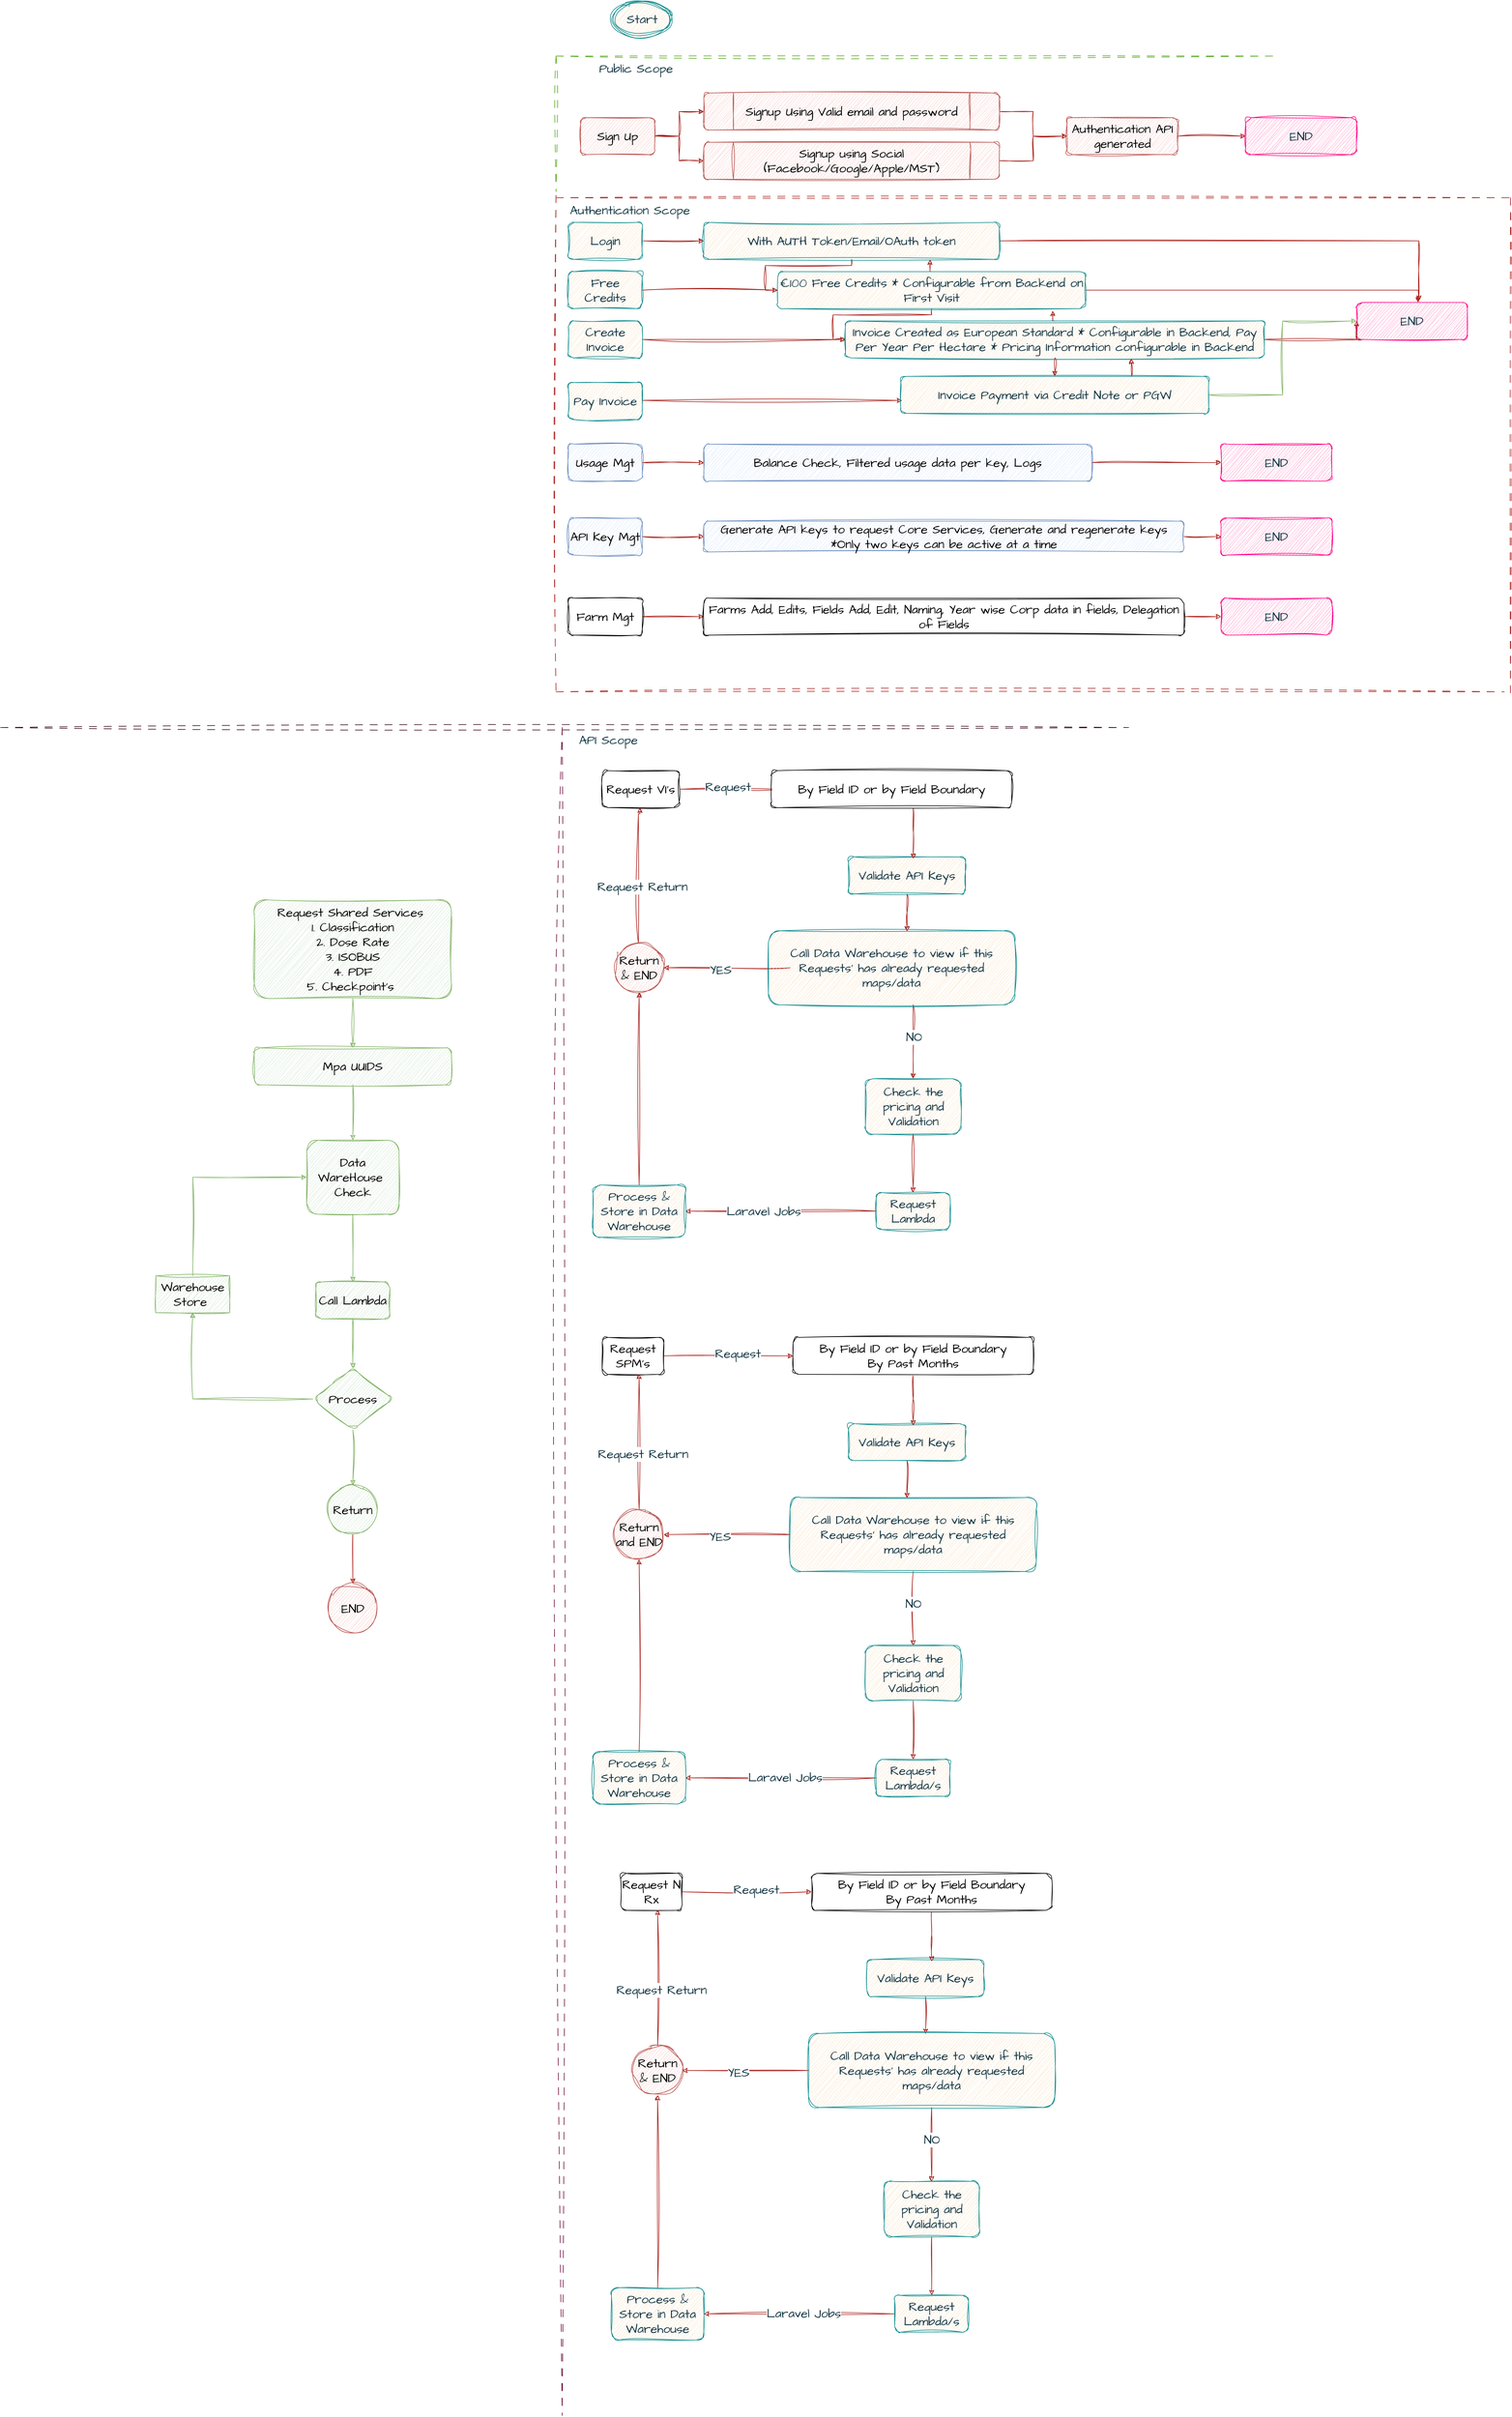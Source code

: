 <mxfile version="21.7.5" type="github">
  <diagram name="Page-1" id="JbOxyVQv8GKInkz3aqq6">
    <mxGraphModel dx="2586" dy="1185" grid="1" gridSize="10" guides="1" tooltips="1" connect="1" arrows="1" fold="1" page="0" pageScale="1" pageWidth="827" pageHeight="1169" math="0" shadow="0">
      <root>
        <mxCell id="0" />
        <mxCell id="1" parent="0" />
        <mxCell id="lfWD4oRQ2sTLvUU-yB0J-35" value="" style="edgeStyle=orthogonalEdgeStyle;rounded=0;sketch=1;hachureGap=4;jiggle=2;curveFitting=1;orthogonalLoop=1;jettySize=auto;html=1;strokeColor=#A8201A;fontFamily=Architects Daughter;fontSource=https%3A%2F%2Ffonts.googleapis.com%2Fcss%3Ffamily%3DArchitects%2BDaughter;fontSize=16;fontColor=#143642;fillColor=#FAE5C7;" edge="1" parent="1" source="lfWD4oRQ2sTLvUU-yB0J-2" target="lfWD4oRQ2sTLvUU-yB0J-34">
          <mxGeometry relative="1" as="geometry" />
        </mxCell>
        <mxCell id="lfWD4oRQ2sTLvUU-yB0J-2" value="Login" style="rounded=1;whiteSpace=wrap;html=1;hachureGap=4;fontFamily=Architects Daughter;fontSource=https%3A%2F%2Ffonts.googleapis.com%2Fcss%3Ffamily%3DArchitects%2BDaughter;fontSize=20;sketch=1;curveFitting=1;jiggle=2;labelBackgroundColor=none;fillColor=#FAE5C7;strokeColor=#0F8B8D;fontColor=#143642;" vertex="1" parent="1">
          <mxGeometry x="40" y="240" width="120" height="60" as="geometry" />
        </mxCell>
        <mxCell id="lfWD4oRQ2sTLvUU-yB0J-49" style="edgeStyle=orthogonalEdgeStyle;rounded=0;sketch=1;hachureGap=4;jiggle=2;curveFitting=1;orthogonalLoop=1;jettySize=auto;html=1;exitX=1;exitY=0.5;exitDx=0;exitDy=0;strokeColor=#A8201A;fontFamily=Architects Daughter;fontSource=https%3A%2F%2Ffonts.googleapis.com%2Fcss%3Ffamily%3DArchitects%2BDaughter;fontSize=16;fontColor=#143642;fillColor=#FAE5C7;" edge="1" parent="1" source="lfWD4oRQ2sTLvUU-yB0J-3" target="lfWD4oRQ2sTLvUU-yB0J-38">
          <mxGeometry relative="1" as="geometry" />
        </mxCell>
        <mxCell id="lfWD4oRQ2sTLvUU-yB0J-3" value="Free Credits" style="rounded=1;whiteSpace=wrap;html=1;hachureGap=4;fontFamily=Architects Daughter;fontSource=https%3A%2F%2Ffonts.googleapis.com%2Fcss%3Ffamily%3DArchitects%2BDaughter;fontSize=20;sketch=1;curveFitting=1;jiggle=2;labelBackgroundColor=none;fillColor=#FAE5C7;strokeColor=#0F8B8D;fontColor=#143642;" vertex="1" parent="1">
          <mxGeometry x="40" y="320" width="120" height="60" as="geometry" />
        </mxCell>
        <mxCell id="lfWD4oRQ2sTLvUU-yB0J-50" style="edgeStyle=orthogonalEdgeStyle;rounded=0;sketch=1;hachureGap=4;jiggle=2;curveFitting=1;orthogonalLoop=1;jettySize=auto;html=1;exitX=1;exitY=0.5;exitDx=0;exitDy=0;entryX=0;entryY=0.5;entryDx=0;entryDy=0;strokeColor=#A8201A;fontFamily=Architects Daughter;fontSource=https%3A%2F%2Ffonts.googleapis.com%2Fcss%3Ffamily%3DArchitects%2BDaughter;fontSize=16;fontColor=#143642;fillColor=#FAE5C7;" edge="1" parent="1" source="lfWD4oRQ2sTLvUU-yB0J-4" target="lfWD4oRQ2sTLvUU-yB0J-39">
          <mxGeometry relative="1" as="geometry" />
        </mxCell>
        <mxCell id="lfWD4oRQ2sTLvUU-yB0J-4" value="Create Invoice" style="rounded=1;whiteSpace=wrap;html=1;hachureGap=4;fontFamily=Architects Daughter;fontSource=https%3A%2F%2Ffonts.googleapis.com%2Fcss%3Ffamily%3DArchitects%2BDaughter;fontSize=20;sketch=1;curveFitting=1;jiggle=2;labelBackgroundColor=none;fillColor=#FAE5C7;strokeColor=#0F8B8D;fontColor=#143642;" vertex="1" parent="1">
          <mxGeometry x="40" y="400" width="120" height="60" as="geometry" />
        </mxCell>
        <mxCell id="lfWD4oRQ2sTLvUU-yB0J-51" style="edgeStyle=orthogonalEdgeStyle;rounded=0;sketch=1;hachureGap=4;jiggle=2;curveFitting=1;orthogonalLoop=1;jettySize=auto;html=1;exitX=1;exitY=0.5;exitDx=0;exitDy=0;entryX=0.004;entryY=0.649;entryDx=0;entryDy=0;entryPerimeter=0;strokeColor=#A8201A;fontFamily=Architects Daughter;fontSource=https%3A%2F%2Ffonts.googleapis.com%2Fcss%3Ffamily%3DArchitects%2BDaughter;fontSize=16;fontColor=#143642;fillColor=#FAE5C7;" edge="1" parent="1" source="lfWD4oRQ2sTLvUU-yB0J-5" target="lfWD4oRQ2sTLvUU-yB0J-42">
          <mxGeometry relative="1" as="geometry">
            <Array as="points">
              <mxPoint x="160" y="529" />
            </Array>
          </mxGeometry>
        </mxCell>
        <mxCell id="lfWD4oRQ2sTLvUU-yB0J-5" value="Pay Invoice" style="rounded=1;whiteSpace=wrap;html=1;hachureGap=4;fontFamily=Architects Daughter;fontSource=https%3A%2F%2Ffonts.googleapis.com%2Fcss%3Ffamily%3DArchitects%2BDaughter;fontSize=20;sketch=1;curveFitting=1;jiggle=2;labelBackgroundColor=none;fillColor=#FAE5C7;strokeColor=#0F8B8D;fontColor=#143642;" vertex="1" parent="1">
          <mxGeometry x="40" y="500" width="120" height="60" as="geometry" />
        </mxCell>
        <mxCell id="lfWD4oRQ2sTLvUU-yB0J-64" value="" style="edgeStyle=orthogonalEdgeStyle;rounded=0;sketch=1;hachureGap=4;jiggle=2;curveFitting=1;orthogonalLoop=1;jettySize=auto;html=1;strokeColor=#A8201A;fontFamily=Architects Daughter;fontSource=https%3A%2F%2Ffonts.googleapis.com%2Fcss%3Ffamily%3DArchitects%2BDaughter;fontSize=16;fontColor=#143642;fillColor=#FAE5C7;" edge="1" parent="1" source="lfWD4oRQ2sTLvUU-yB0J-7" target="lfWD4oRQ2sTLvUU-yB0J-63">
          <mxGeometry relative="1" as="geometry" />
        </mxCell>
        <mxCell id="lfWD4oRQ2sTLvUU-yB0J-7" value="API Key Mgt" style="rounded=1;whiteSpace=wrap;html=1;hachureGap=4;fontFamily=Architects Daughter;fontSource=https%3A%2F%2Ffonts.googleapis.com%2Fcss%3Ffamily%3DArchitects%2BDaughter;fontSize=20;sketch=1;curveFitting=1;jiggle=2;labelBackgroundColor=none;fillColor=#dae8fc;strokeColor=#6c8ebf;" vertex="1" parent="1">
          <mxGeometry x="40" y="720" width="120" height="60" as="geometry" />
        </mxCell>
        <mxCell id="lfWD4oRQ2sTLvUU-yB0J-69" value="" style="edgeStyle=orthogonalEdgeStyle;rounded=0;sketch=1;hachureGap=4;jiggle=2;curveFitting=1;orthogonalLoop=1;jettySize=auto;html=1;strokeColor=#A8201A;fontFamily=Architects Daughter;fontSource=https%3A%2F%2Ffonts.googleapis.com%2Fcss%3Ffamily%3DArchitects%2BDaughter;fontSize=16;fontColor=#143642;fillColor=#FAE5C7;" edge="1" parent="1" source="lfWD4oRQ2sTLvUU-yB0J-8" target="lfWD4oRQ2sTLvUU-yB0J-68">
          <mxGeometry relative="1" as="geometry" />
        </mxCell>
        <mxCell id="lfWD4oRQ2sTLvUU-yB0J-8" value="Farm Mgt" style="rounded=1;whiteSpace=wrap;html=1;hachureGap=4;fontFamily=Architects Daughter;fontSource=https%3A%2F%2Ffonts.googleapis.com%2Fcss%3Ffamily%3DArchitects%2BDaughter;fontSize=20;sketch=1;curveFitting=1;jiggle=2;labelBackgroundColor=none;" vertex="1" parent="1">
          <mxGeometry x="40" y="850" width="120" height="60" as="geometry" />
        </mxCell>
        <mxCell id="lfWD4oRQ2sTLvUU-yB0J-60" value="" style="edgeStyle=orthogonalEdgeStyle;rounded=0;sketch=1;hachureGap=4;jiggle=2;curveFitting=1;orthogonalLoop=1;jettySize=auto;html=1;strokeColor=#A8201A;fontFamily=Architects Daughter;fontSource=https%3A%2F%2Ffonts.googleapis.com%2Fcss%3Ffamily%3DArchitects%2BDaughter;fontSize=16;fontColor=#143642;fillColor=#FAE5C7;" edge="1" parent="1" source="lfWD4oRQ2sTLvUU-yB0J-9" target="lfWD4oRQ2sTLvUU-yB0J-59">
          <mxGeometry relative="1" as="geometry" />
        </mxCell>
        <mxCell id="lfWD4oRQ2sTLvUU-yB0J-9" value="Usage Mgt" style="rounded=1;whiteSpace=wrap;html=1;hachureGap=4;fontFamily=Architects Daughter;fontSource=https%3A%2F%2Ffonts.googleapis.com%2Fcss%3Ffamily%3DArchitects%2BDaughter;fontSize=20;sketch=1;curveFitting=1;jiggle=2;labelBackgroundColor=none;fillColor=#dae8fc;strokeColor=#6c8ebf;" vertex="1" parent="1">
          <mxGeometry x="40" y="600" width="120" height="60" as="geometry" />
        </mxCell>
        <mxCell id="lfWD4oRQ2sTLvUU-yB0J-10" value="Start" style="ellipse;shape=doubleEllipse;whiteSpace=wrap;html=1;hachureGap=4;fontFamily=Architects Daughter;fontSource=https%3A%2F%2Ffonts.googleapis.com%2Fcss%3Ffamily%3DArchitects%2BDaughter;fontSize=20;sketch=1;curveFitting=1;jiggle=2;rounded=1;labelBackgroundColor=none;fillColor=#FAE5C7;strokeColor=#0F8B8D;fontColor=#143642;" vertex="1" parent="1">
          <mxGeometry x="110" y="-120" width="100" height="60" as="geometry" />
        </mxCell>
        <mxCell id="lfWD4oRQ2sTLvUU-yB0J-11" value="" style="endArrow=none;html=1;rounded=1;hachureGap=4;fontFamily=Architects Daughter;fontSource=https%3A%2F%2Ffonts.googleapis.com%2Fcss%3Ffamily%3DArchitects%2BDaughter;fontSize=16;dashed=1;dashPattern=12 12;sketch=1;curveFitting=1;jiggle=2;labelBackgroundColor=none;strokeColor=#A8201A;fontColor=default;" edge="1" parent="1">
          <mxGeometry width="50" height="50" relative="1" as="geometry">
            <mxPoint x="20" y="1000" as="sourcePoint" />
            <mxPoint x="20" y="190" as="targetPoint" />
          </mxGeometry>
        </mxCell>
        <mxCell id="lfWD4oRQ2sTLvUU-yB0J-15" value="" style="endArrow=none;html=1;rounded=1;hachureGap=4;fontFamily=Architects Daughter;fontSource=https%3A%2F%2Ffonts.googleapis.com%2Fcss%3Ffamily%3DArchitects%2BDaughter;fontSize=16;dashed=1;dashPattern=12 12;sketch=1;curveFitting=1;jiggle=2;labelBackgroundColor=none;strokeColor=#A8201A;fontColor=default;" edge="1" parent="1">
          <mxGeometry width="50" height="50" relative="1" as="geometry">
            <mxPoint x="20" y="200" as="sourcePoint" />
            <mxPoint x="1570" y="200" as="targetPoint" />
          </mxGeometry>
        </mxCell>
        <mxCell id="lfWD4oRQ2sTLvUU-yB0J-16" value="Authentication Scope" style="text;html=1;strokeColor=none;fillColor=none;align=center;verticalAlign=middle;whiteSpace=wrap;rounded=1;fontSize=20;fontFamily=Architects Daughter;sketch=1;curveFitting=1;jiggle=2;labelBackgroundColor=none;fontColor=#143642;" vertex="1" parent="1">
          <mxGeometry x="30" y="210" width="220" height="20" as="geometry" />
        </mxCell>
        <mxCell id="lfWD4oRQ2sTLvUU-yB0J-17" value="" style="endArrow=none;html=1;rounded=1;hachureGap=4;fontFamily=Architects Daughter;fontSource=https%3A%2F%2Ffonts.googleapis.com%2Fcss%3Ffamily%3DArchitects%2BDaughter;fontSize=16;dashed=1;jumpSize=3;strokeColor=none;sketch=1;curveFitting=1;jiggle=2;labelBackgroundColor=none;fontColor=default;" edge="1" parent="1" target="lfWD4oRQ2sTLvUU-yB0J-1">
          <mxGeometry width="50" height="50" relative="1" as="geometry">
            <mxPoint x="20" y="170" as="sourcePoint" />
            <mxPoint x="810" y="170" as="targetPoint" />
          </mxGeometry>
        </mxCell>
        <mxCell id="lfWD4oRQ2sTLvUU-yB0J-22" style="edgeStyle=orthogonalEdgeStyle;rounded=0;sketch=1;hachureGap=4;jiggle=2;curveFitting=1;orthogonalLoop=1;jettySize=auto;html=1;entryX=0;entryY=0.5;entryDx=0;entryDy=0;strokeColor=#A8201A;fontFamily=Architects Daughter;fontSource=https%3A%2F%2Ffonts.googleapis.com%2Fcss%3Ffamily%3DArchitects%2BDaughter;fontSize=16;fontColor=#143642;fillColor=#FAE5C7;movable=0;resizable=0;rotatable=0;deletable=0;editable=0;locked=1;connectable=0;" edge="1" parent="1" source="lfWD4oRQ2sTLvUU-yB0J-1" target="lfWD4oRQ2sTLvUU-yB0J-19">
          <mxGeometry relative="1" as="geometry" />
        </mxCell>
        <mxCell id="lfWD4oRQ2sTLvUU-yB0J-23" style="edgeStyle=orthogonalEdgeStyle;rounded=0;sketch=1;hachureGap=4;jiggle=2;curveFitting=1;orthogonalLoop=1;jettySize=auto;html=1;entryX=0;entryY=0.5;entryDx=0;entryDy=0;strokeColor=#A8201A;fontFamily=Architects Daughter;fontSource=https%3A%2F%2Ffonts.googleapis.com%2Fcss%3Ffamily%3DArchitects%2BDaughter;fontSize=16;fontColor=#143642;fillColor=#FAE5C7;movable=0;resizable=0;rotatable=0;deletable=0;editable=0;locked=1;connectable=0;" edge="1" parent="1" source="lfWD4oRQ2sTLvUU-yB0J-1" target="lfWD4oRQ2sTLvUU-yB0J-21">
          <mxGeometry relative="1" as="geometry" />
        </mxCell>
        <mxCell id="lfWD4oRQ2sTLvUU-yB0J-1" value="Sign Up" style="rounded=1;whiteSpace=wrap;html=1;hachureGap=4;fontFamily=Architects Daughter;fontSource=https%3A%2F%2Ffonts.googleapis.com%2Fcss%3Ffamily%3DArchitects%2BDaughter;fontSize=20;sketch=1;curveFitting=1;jiggle=2;fillColor=#f8cecc;strokeColor=#b85450;labelBackgroundColor=none;" vertex="1" parent="1">
          <mxGeometry x="60" y="70" width="120" height="60" as="geometry" />
        </mxCell>
        <mxCell id="lfWD4oRQ2sTLvUU-yB0J-20" value="" style="endArrow=none;html=1;rounded=1;hachureGap=4;fontFamily=Architects Daughter;fontSource=https%3A%2F%2Ffonts.googleapis.com%2Fcss%3Ffamily%3DArchitects%2BDaughter;fontSize=16;dashed=1;jumpSize=3;strokeColor=none;sketch=1;curveFitting=1;jiggle=2;labelBackgroundColor=none;fontColor=default;movable=0;resizable=0;rotatable=0;deletable=0;editable=0;locked=1;connectable=0;" edge="1" parent="1" source="lfWD4oRQ2sTLvUU-yB0J-1" target="lfWD4oRQ2sTLvUU-yB0J-19">
          <mxGeometry width="50" height="50" relative="1" as="geometry">
            <mxPoint x="160" y="161" as="sourcePoint" />
            <mxPoint x="810" y="170" as="targetPoint" />
          </mxGeometry>
        </mxCell>
        <mxCell id="lfWD4oRQ2sTLvUU-yB0J-28" value="" style="edgeStyle=orthogonalEdgeStyle;rounded=0;sketch=1;hachureGap=4;jiggle=2;curveFitting=1;orthogonalLoop=1;jettySize=auto;html=1;strokeColor=#A8201A;fontFamily=Architects Daughter;fontSource=https%3A%2F%2Ffonts.googleapis.com%2Fcss%3Ffamily%3DArchitects%2BDaughter;fontSize=16;fontColor=#143642;fillColor=#FAE5C7;movable=0;resizable=0;rotatable=0;deletable=0;editable=0;locked=1;connectable=0;" edge="1" parent="1" source="lfWD4oRQ2sTLvUU-yB0J-19" target="lfWD4oRQ2sTLvUU-yB0J-27">
          <mxGeometry relative="1" as="geometry" />
        </mxCell>
        <mxCell id="lfWD4oRQ2sTLvUU-yB0J-19" value="Signup Using Valid email and password" style="shape=process;whiteSpace=wrap;html=1;backgroundOutline=1;hachureGap=4;fontFamily=Architects Daughter;fontSource=https%3A%2F%2Ffonts.googleapis.com%2Fcss%3Ffamily%3DArchitects%2BDaughter;fontSize=20;sketch=1;curveFitting=1;jiggle=2;fillColor=#f8cecc;strokeColor=#b85450;rounded=1;labelBackgroundColor=none;" vertex="1" parent="1">
          <mxGeometry x="260" y="30" width="480" height="60" as="geometry" />
        </mxCell>
        <mxCell id="lfWD4oRQ2sTLvUU-yB0J-26" style="edgeStyle=orthogonalEdgeStyle;rounded=0;sketch=1;hachureGap=4;jiggle=2;curveFitting=1;orthogonalLoop=1;jettySize=auto;html=1;strokeColor=#A8201A;fontFamily=Architects Daughter;fontSource=https%3A%2F%2Ffonts.googleapis.com%2Fcss%3Ffamily%3DArchitects%2BDaughter;fontSize=16;fontColor=#143642;fillColor=#FAE5C7;entryX=0;entryY=0.5;entryDx=0;entryDy=0;movable=0;resizable=0;rotatable=0;deletable=0;editable=0;locked=1;connectable=0;" edge="1" parent="1" source="lfWD4oRQ2sTLvUU-yB0J-21" target="lfWD4oRQ2sTLvUU-yB0J-27">
          <mxGeometry relative="1" as="geometry">
            <mxPoint x="770" y="210" as="targetPoint" />
          </mxGeometry>
        </mxCell>
        <mxCell id="lfWD4oRQ2sTLvUU-yB0J-21" value="Signup using Social (Facebook/Google/Apple/MST)" style="shape=process;whiteSpace=wrap;html=1;backgroundOutline=1;hachureGap=4;fontFamily=Architects Daughter;fontSource=https%3A%2F%2Ffonts.googleapis.com%2Fcss%3Ffamily%3DArchitects%2BDaughter;fontSize=20;sketch=1;curveFitting=1;jiggle=2;fillColor=#f8cecc;strokeColor=#b85450;rounded=1;labelBackgroundColor=none;" vertex="1" parent="1">
          <mxGeometry x="260" y="110" width="480" height="60" as="geometry" />
        </mxCell>
        <mxCell id="lfWD4oRQ2sTLvUU-yB0J-33" value="" style="edgeStyle=orthogonalEdgeStyle;rounded=0;sketch=1;hachureGap=4;jiggle=2;curveFitting=1;orthogonalLoop=1;jettySize=auto;html=1;strokeColor=#A8201A;fontFamily=Architects Daughter;fontSource=https%3A%2F%2Ffonts.googleapis.com%2Fcss%3Ffamily%3DArchitects%2BDaughter;fontSize=16;fontColor=#143642;fillColor=#FAE5C7;" edge="1" parent="1" source="lfWD4oRQ2sTLvUU-yB0J-27" target="lfWD4oRQ2sTLvUU-yB0J-32">
          <mxGeometry relative="1" as="geometry" />
        </mxCell>
        <mxCell id="lfWD4oRQ2sTLvUU-yB0J-27" value="Authentication API generated" style="whiteSpace=wrap;html=1;fontSize=20;fontFamily=Architects Daughter;fillColor=#f8cecc;strokeColor=#b85450;hachureGap=4;fontSource=https%3A%2F%2Ffonts.googleapis.com%2Fcss%3Ffamily%3DArchitects%2BDaughter;sketch=1;curveFitting=1;jiggle=2;rounded=1;labelBackgroundColor=none;movable=1;resizable=1;rotatable=1;deletable=1;editable=1;locked=0;connectable=1;" vertex="1" parent="1">
          <mxGeometry x="850" y="70" width="180" height="60" as="geometry" />
        </mxCell>
        <mxCell id="lfWD4oRQ2sTLvUU-yB0J-29" value="" style="endArrow=none;html=1;rounded=1;hachureGap=4;fontFamily=Architects Daughter;fontSource=https%3A%2F%2Ffonts.googleapis.com%2Fcss%3Ffamily%3DArchitects%2BDaughter;fontSize=16;dashed=1;dashPattern=12 12;sketch=1;curveFitting=1;jiggle=2;labelBackgroundColor=none;strokeColor=#53a81a;fontColor=default;" edge="1" parent="1">
          <mxGeometry width="50" height="50" relative="1" as="geometry">
            <mxPoint x="20" y="-30" as="sourcePoint" />
            <mxPoint x="1190" y="-30" as="targetPoint" />
          </mxGeometry>
        </mxCell>
        <mxCell id="lfWD4oRQ2sTLvUU-yB0J-30" value="" style="endArrow=none;html=1;rounded=1;hachureGap=4;fontFamily=Architects Daughter;fontSource=https%3A%2F%2Ffonts.googleapis.com%2Fcss%3Ffamily%3DArchitects%2BDaughter;fontSize=16;dashed=1;dashPattern=12 12;sketch=1;curveFitting=1;jiggle=2;labelBackgroundColor=none;strokeColor=#53a81a;fontColor=default;" edge="1" parent="1">
          <mxGeometry width="50" height="50" relative="1" as="geometry">
            <mxPoint x="20" y="-30" as="sourcePoint" />
            <mxPoint x="20" y="190" as="targetPoint" />
          </mxGeometry>
        </mxCell>
        <mxCell id="lfWD4oRQ2sTLvUU-yB0J-31" value="Public Scope" style="text;html=1;strokeColor=none;fillColor=none;align=center;verticalAlign=middle;whiteSpace=wrap;rounded=1;fontSize=20;fontFamily=Architects Daughter;sketch=1;curveFitting=1;jiggle=2;labelBackgroundColor=none;fontColor=#143642;" vertex="1" parent="1">
          <mxGeometry x="40" y="-20" width="220" height="20" as="geometry" />
        </mxCell>
        <mxCell id="lfWD4oRQ2sTLvUU-yB0J-32" value="END" style="whiteSpace=wrap;html=1;fontSize=20;fontFamily=Architects Daughter;fillColor=#FF99CC;strokeColor=#FF0080;fontColor=#143642;hachureGap=4;fontSource=https%3A%2F%2Ffonts.googleapis.com%2Fcss%3Ffamily%3DArchitects%2BDaughter;sketch=1;curveFitting=1;jiggle=2;rounded=1;labelBackgroundColor=none;movable=1;resizable=1;rotatable=1;deletable=1;editable=1;locked=0;connectable=1;" vertex="1" parent="1">
          <mxGeometry x="1140" y="70" width="180" height="60" as="geometry" />
        </mxCell>
        <mxCell id="lfWD4oRQ2sTLvUU-yB0J-40" style="edgeStyle=orthogonalEdgeStyle;rounded=0;sketch=1;hachureGap=4;jiggle=2;curveFitting=1;orthogonalLoop=1;jettySize=auto;html=1;exitX=0.5;exitY=1;exitDx=0;exitDy=0;entryX=0;entryY=0.5;entryDx=0;entryDy=0;strokeColor=#A8201A;fontFamily=Architects Daughter;fontSource=https%3A%2F%2Ffonts.googleapis.com%2Fcss%3Ffamily%3DArchitects%2BDaughter;fontSize=16;fontColor=#143642;fillColor=#FAE5C7;" edge="1" parent="1" source="lfWD4oRQ2sTLvUU-yB0J-34" target="lfWD4oRQ2sTLvUU-yB0J-38">
          <mxGeometry relative="1" as="geometry">
            <Array as="points">
              <mxPoint x="500" y="310" />
              <mxPoint x="360" y="310" />
              <mxPoint x="360" y="350" />
            </Array>
          </mxGeometry>
        </mxCell>
        <mxCell id="lfWD4oRQ2sTLvUU-yB0J-56" style="edgeStyle=orthogonalEdgeStyle;rounded=0;sketch=1;hachureGap=4;jiggle=2;curveFitting=1;orthogonalLoop=1;jettySize=auto;html=1;exitX=1;exitY=0.5;exitDx=0;exitDy=0;entryX=0.563;entryY=-0.045;entryDx=0;entryDy=0;entryPerimeter=0;strokeColor=#A8201A;fontFamily=Architects Daughter;fontSource=https%3A%2F%2Ffonts.googleapis.com%2Fcss%3Ffamily%3DArchitects%2BDaughter;fontSize=16;fontColor=#143642;fillColor=#FAE5C7;" edge="1" parent="1" source="lfWD4oRQ2sTLvUU-yB0J-34" target="lfWD4oRQ2sTLvUU-yB0J-36">
          <mxGeometry relative="1" as="geometry" />
        </mxCell>
        <mxCell id="lfWD4oRQ2sTLvUU-yB0J-34" value="With AUTH Token/Email/OAuth token" style="whiteSpace=wrap;html=1;fontSize=20;fontFamily=Architects Daughter;fillColor=#FAE5C7;strokeColor=#0F8B8D;fontColor=#143642;rounded=1;hachureGap=4;fontSource=https%3A%2F%2Ffonts.googleapis.com%2Fcss%3Ffamily%3DArchitects%2BDaughter;sketch=1;curveFitting=1;jiggle=2;labelBackgroundColor=none;" vertex="1" parent="1">
          <mxGeometry x="260" y="240" width="480" height="60" as="geometry" />
        </mxCell>
        <mxCell id="lfWD4oRQ2sTLvUU-yB0J-36" value="END" style="whiteSpace=wrap;html=1;fontSize=20;fontFamily=Architects Daughter;fillColor=#FF99CC;strokeColor=#FF0080;fontColor=#143642;hachureGap=4;fontSource=https%3A%2F%2Ffonts.googleapis.com%2Fcss%3Ffamily%3DArchitects%2BDaughter;sketch=1;curveFitting=1;jiggle=2;rounded=1;labelBackgroundColor=none;movable=1;resizable=1;rotatable=1;deletable=1;editable=1;locked=0;connectable=1;" vertex="1" parent="1">
          <mxGeometry x="1320" y="370" width="180" height="60" as="geometry" />
        </mxCell>
        <mxCell id="lfWD4oRQ2sTLvUU-yB0J-41" style="edgeStyle=orthogonalEdgeStyle;rounded=0;sketch=1;hachureGap=4;jiggle=2;curveFitting=1;orthogonalLoop=1;jettySize=auto;html=1;exitX=0.5;exitY=1;exitDx=0;exitDy=0;entryX=0;entryY=0.5;entryDx=0;entryDy=0;strokeColor=#A8201A;fontFamily=Architects Daughter;fontSource=https%3A%2F%2Ffonts.googleapis.com%2Fcss%3Ffamily%3DArchitects%2BDaughter;fontSize=16;fontColor=#143642;fillColor=#FAE5C7;" edge="1" parent="1" source="lfWD4oRQ2sTLvUU-yB0J-38" target="lfWD4oRQ2sTLvUU-yB0J-39">
          <mxGeometry relative="1" as="geometry">
            <Array as="points">
              <mxPoint x="630" y="390" />
              <mxPoint x="470" y="390" />
              <mxPoint x="470" y="430" />
            </Array>
          </mxGeometry>
        </mxCell>
        <mxCell id="lfWD4oRQ2sTLvUU-yB0J-47" style="edgeStyle=orthogonalEdgeStyle;rounded=0;sketch=1;hachureGap=4;jiggle=2;curveFitting=1;orthogonalLoop=1;jettySize=auto;html=1;exitX=0.5;exitY=0;exitDx=0;exitDy=0;entryX=0.765;entryY=1.005;entryDx=0;entryDy=0;entryPerimeter=0;strokeColor=#A8201A;fontFamily=Architects Daughter;fontSource=https%3A%2F%2Ffonts.googleapis.com%2Fcss%3Ffamily%3DArchitects%2BDaughter;fontSize=16;fontColor=#143642;fillColor=#FAE5C7;" edge="1" parent="1" source="lfWD4oRQ2sTLvUU-yB0J-38" target="lfWD4oRQ2sTLvUU-yB0J-34">
          <mxGeometry relative="1" as="geometry" />
        </mxCell>
        <mxCell id="lfWD4oRQ2sTLvUU-yB0J-57" style="edgeStyle=orthogonalEdgeStyle;rounded=0;sketch=1;hachureGap=4;jiggle=2;curveFitting=1;orthogonalLoop=1;jettySize=auto;html=1;exitX=1;exitY=0.5;exitDx=0;exitDy=0;entryX=0.556;entryY=0;entryDx=0;entryDy=0;entryPerimeter=0;strokeColor=#A8201A;fontFamily=Architects Daughter;fontSource=https%3A%2F%2Ffonts.googleapis.com%2Fcss%3Ffamily%3DArchitects%2BDaughter;fontSize=16;fontColor=#143642;fillColor=#FAE5C7;" edge="1" parent="1" source="lfWD4oRQ2sTLvUU-yB0J-38" target="lfWD4oRQ2sTLvUU-yB0J-36">
          <mxGeometry relative="1" as="geometry" />
        </mxCell>
        <mxCell id="lfWD4oRQ2sTLvUU-yB0J-38" value="€100 Free Credits * Configurable from Backend on First Visit" style="whiteSpace=wrap;html=1;fontSize=20;fontFamily=Architects Daughter;fillColor=#FAE5C7;strokeColor=#0F8B8D;fontColor=#143642;rounded=1;hachureGap=4;fontSource=https%3A%2F%2Ffonts.googleapis.com%2Fcss%3Ffamily%3DArchitects%2BDaughter;sketch=1;curveFitting=1;jiggle=2;labelBackgroundColor=none;" vertex="1" parent="1">
          <mxGeometry x="380" y="320" width="500" height="60" as="geometry" />
        </mxCell>
        <mxCell id="lfWD4oRQ2sTLvUU-yB0J-43" style="edgeStyle=orthogonalEdgeStyle;rounded=0;sketch=1;hachureGap=4;jiggle=2;curveFitting=1;orthogonalLoop=1;jettySize=auto;html=1;exitX=0.5;exitY=1;exitDx=0;exitDy=0;entryX=0.5;entryY=0;entryDx=0;entryDy=0;strokeColor=#A8201A;fontFamily=Architects Daughter;fontSource=https%3A%2F%2Ffonts.googleapis.com%2Fcss%3Ffamily%3DArchitects%2BDaughter;fontSize=16;fontColor=#143642;fillColor=#FAE5C7;" edge="1" parent="1" source="lfWD4oRQ2sTLvUU-yB0J-39" target="lfWD4oRQ2sTLvUU-yB0J-42">
          <mxGeometry relative="1" as="geometry" />
        </mxCell>
        <mxCell id="lfWD4oRQ2sTLvUU-yB0J-45" style="edgeStyle=orthogonalEdgeStyle;rounded=0;sketch=1;hachureGap=4;jiggle=2;curveFitting=1;orthogonalLoop=1;jettySize=auto;html=1;exitX=0.5;exitY=0;exitDx=0;exitDy=0;entryX=0.893;entryY=1.055;entryDx=0;entryDy=0;entryPerimeter=0;strokeColor=#A8201A;fontFamily=Architects Daughter;fontSource=https%3A%2F%2Ffonts.googleapis.com%2Fcss%3Ffamily%3DArchitects%2BDaughter;fontSize=16;fontColor=#143642;fillColor=#FAE5C7;" edge="1" parent="1" source="lfWD4oRQ2sTLvUU-yB0J-39" target="lfWD4oRQ2sTLvUU-yB0J-38">
          <mxGeometry relative="1" as="geometry" />
        </mxCell>
        <mxCell id="lfWD4oRQ2sTLvUU-yB0J-54" style="edgeStyle=orthogonalEdgeStyle;rounded=0;sketch=1;hachureGap=4;jiggle=2;curveFitting=1;orthogonalLoop=1;jettySize=auto;html=1;exitX=1;exitY=0.5;exitDx=0;exitDy=0;strokeColor=#A8201A;fontFamily=Architects Daughter;fontSource=https%3A%2F%2Ffonts.googleapis.com%2Fcss%3Ffamily%3DArchitects%2BDaughter;fontSize=16;fontColor=#143642;fillColor=#FAE5C7;" edge="1" parent="1" source="lfWD4oRQ2sTLvUU-yB0J-39">
          <mxGeometry relative="1" as="geometry">
            <mxPoint x="1320" y="400" as="targetPoint" />
            <Array as="points">
              <mxPoint x="1330" y="430" />
              <mxPoint x="1330" y="430" />
            </Array>
          </mxGeometry>
        </mxCell>
        <mxCell id="lfWD4oRQ2sTLvUU-yB0J-39" value="Invoice Created as European Standard * Configurable in Backend, Pay Per Year Per Hectare * Pricing Information configurable in Backend" style="whiteSpace=wrap;html=1;fontSize=20;fontFamily=Architects Daughter;fillColor=#FAE5C7;strokeColor=#0F8B8D;fontColor=#143642;rounded=1;hachureGap=4;fontSource=https%3A%2F%2Ffonts.googleapis.com%2Fcss%3Ffamily%3DArchitects%2BDaughter;sketch=1;curveFitting=1;jiggle=2;labelBackgroundColor=none;" vertex="1" parent="1">
          <mxGeometry x="490" y="400" width="680" height="60" as="geometry" />
        </mxCell>
        <mxCell id="lfWD4oRQ2sTLvUU-yB0J-44" style="edgeStyle=orthogonalEdgeStyle;rounded=0;sketch=1;hachureGap=4;jiggle=2;curveFitting=1;orthogonalLoop=1;jettySize=auto;html=1;exitX=0.75;exitY=0;exitDx=0;exitDy=0;entryX=0.683;entryY=1.022;entryDx=0;entryDy=0;entryPerimeter=0;strokeColor=#A8201A;fontFamily=Architects Daughter;fontSource=https%3A%2F%2Ffonts.googleapis.com%2Fcss%3Ffamily%3DArchitects%2BDaughter;fontSize=16;fontColor=#143642;fillColor=#FAE5C7;" edge="1" parent="1" source="lfWD4oRQ2sTLvUU-yB0J-42" target="lfWD4oRQ2sTLvUU-yB0J-39">
          <mxGeometry relative="1" as="geometry" />
        </mxCell>
        <mxCell id="lfWD4oRQ2sTLvUU-yB0J-48" style="edgeStyle=orthogonalEdgeStyle;rounded=0;sketch=1;hachureGap=4;jiggle=2;curveFitting=1;orthogonalLoop=1;jettySize=auto;html=1;exitX=1;exitY=0.5;exitDx=0;exitDy=0;entryX=0;entryY=0.5;entryDx=0;entryDy=0;strokeColor=#82b366;fontFamily=Architects Daughter;fontSource=https%3A%2F%2Ffonts.googleapis.com%2Fcss%3Ffamily%3DArchitects%2BDaughter;fontSize=16;fontColor=#143642;fillColor=#d5e8d4;" edge="1" parent="1" source="lfWD4oRQ2sTLvUU-yB0J-42" target="lfWD4oRQ2sTLvUU-yB0J-36">
          <mxGeometry relative="1" as="geometry" />
        </mxCell>
        <mxCell id="lfWD4oRQ2sTLvUU-yB0J-42" value="Invoice Payment via Credit Note or PGW" style="whiteSpace=wrap;html=1;fontSize=20;fontFamily=Architects Daughter;fillColor=#FAE5C7;strokeColor=#0F8B8D;fontColor=#143642;rounded=1;hachureGap=4;fontSource=https%3A%2F%2Ffonts.googleapis.com%2Fcss%3Ffamily%3DArchitects%2BDaughter;sketch=1;curveFitting=1;jiggle=2;labelBackgroundColor=none;" vertex="1" parent="1">
          <mxGeometry x="580" y="490" width="500" height="60" as="geometry" />
        </mxCell>
        <mxCell id="lfWD4oRQ2sTLvUU-yB0J-62" style="edgeStyle=orthogonalEdgeStyle;rounded=0;sketch=1;hachureGap=4;jiggle=2;curveFitting=1;orthogonalLoop=1;jettySize=auto;html=1;strokeColor=#A8201A;fontFamily=Architects Daughter;fontSource=https%3A%2F%2Ffonts.googleapis.com%2Fcss%3Ffamily%3DArchitects%2BDaughter;fontSize=16;fontColor=#143642;fillColor=#FAE5C7;" edge="1" parent="1" source="lfWD4oRQ2sTLvUU-yB0J-59" target="lfWD4oRQ2sTLvUU-yB0J-61">
          <mxGeometry relative="1" as="geometry" />
        </mxCell>
        <mxCell id="lfWD4oRQ2sTLvUU-yB0J-59" value="Balance Check, Filtered usage data per key, Logs" style="rounded=1;whiteSpace=wrap;html=1;hachureGap=4;fontFamily=Architects Daughter;fontSource=https%3A%2F%2Ffonts.googleapis.com%2Fcss%3Ffamily%3DArchitects%2BDaughter;fontSize=20;sketch=1;curveFitting=1;jiggle=2;labelBackgroundColor=none;fillColor=#dae8fc;strokeColor=#6c8ebf;" vertex="1" parent="1">
          <mxGeometry x="260" y="600" width="630" height="60" as="geometry" />
        </mxCell>
        <mxCell id="lfWD4oRQ2sTLvUU-yB0J-61" value="END" style="whiteSpace=wrap;html=1;fontSize=20;fontFamily=Architects Daughter;fillColor=#FF99CC;strokeColor=#FF0080;fontColor=#143642;hachureGap=4;fontSource=https%3A%2F%2Ffonts.googleapis.com%2Fcss%3Ffamily%3DArchitects%2BDaughter;sketch=1;curveFitting=1;jiggle=2;rounded=1;labelBackgroundColor=none;movable=1;resizable=1;rotatable=1;deletable=1;editable=1;locked=0;connectable=1;" vertex="1" parent="1">
          <mxGeometry x="1100" y="600" width="180" height="60" as="geometry" />
        </mxCell>
        <mxCell id="lfWD4oRQ2sTLvUU-yB0J-67" style="edgeStyle=orthogonalEdgeStyle;rounded=0;sketch=1;hachureGap=4;jiggle=2;curveFitting=1;orthogonalLoop=1;jettySize=auto;html=1;exitX=1;exitY=0.5;exitDx=0;exitDy=0;strokeColor=#A8201A;fontFamily=Architects Daughter;fontSource=https%3A%2F%2Ffonts.googleapis.com%2Fcss%3Ffamily%3DArchitects%2BDaughter;fontSize=16;fontColor=#143642;fillColor=#FAE5C7;" edge="1" parent="1" source="lfWD4oRQ2sTLvUU-yB0J-63" target="lfWD4oRQ2sTLvUU-yB0J-66">
          <mxGeometry relative="1" as="geometry" />
        </mxCell>
        <mxCell id="lfWD4oRQ2sTLvUU-yB0J-63" value="Generate API keys to request Core Services, Generate and regenerate keys&lt;br&gt;*Only two keys can be active at a time" style="rounded=1;whiteSpace=wrap;html=1;hachureGap=4;fontFamily=Architects Daughter;fontSource=https%3A%2F%2Ffonts.googleapis.com%2Fcss%3Ffamily%3DArchitects%2BDaughter;fontSize=20;sketch=1;curveFitting=1;jiggle=2;labelBackgroundColor=none;fillColor=#dae8fc;strokeColor=#6c8ebf;" vertex="1" parent="1">
          <mxGeometry x="260" y="725" width="780" height="50" as="geometry" />
        </mxCell>
        <mxCell id="lfWD4oRQ2sTLvUU-yB0J-66" value="END" style="whiteSpace=wrap;html=1;fontSize=20;fontFamily=Architects Daughter;fillColor=#FF99CC;strokeColor=#FF0080;fontColor=#143642;hachureGap=4;fontSource=https%3A%2F%2Ffonts.googleapis.com%2Fcss%3Ffamily%3DArchitects%2BDaughter;sketch=1;curveFitting=1;jiggle=2;rounded=1;labelBackgroundColor=none;movable=1;resizable=1;rotatable=1;deletable=1;editable=1;locked=0;connectable=1;" vertex="1" parent="1">
          <mxGeometry x="1100" y="720" width="180" height="60" as="geometry" />
        </mxCell>
        <mxCell id="lfWD4oRQ2sTLvUU-yB0J-71" style="edgeStyle=orthogonalEdgeStyle;rounded=0;sketch=1;hachureGap=4;jiggle=2;curveFitting=1;orthogonalLoop=1;jettySize=auto;html=1;exitX=1;exitY=0.5;exitDx=0;exitDy=0;strokeColor=#A8201A;fontFamily=Architects Daughter;fontSource=https%3A%2F%2Ffonts.googleapis.com%2Fcss%3Ffamily%3DArchitects%2BDaughter;fontSize=16;fontColor=#143642;fillColor=#FAE5C7;" edge="1" parent="1" source="lfWD4oRQ2sTLvUU-yB0J-68" target="lfWD4oRQ2sTLvUU-yB0J-70">
          <mxGeometry relative="1" as="geometry" />
        </mxCell>
        <mxCell id="lfWD4oRQ2sTLvUU-yB0J-68" value="Farms Add, Edits, Fields Add, Edit, Naming, Year wise Corp data in fields, Delegation of Fields" style="rounded=1;whiteSpace=wrap;html=1;hachureGap=4;fontFamily=Architects Daughter;fontSource=https%3A%2F%2Ffonts.googleapis.com%2Fcss%3Ffamily%3DArchitects%2BDaughter;fontSize=20;sketch=1;curveFitting=1;jiggle=2;labelBackgroundColor=none;" vertex="1" parent="1">
          <mxGeometry x="260" y="850" width="780" height="60" as="geometry" />
        </mxCell>
        <mxCell id="lfWD4oRQ2sTLvUU-yB0J-70" value="END" style="whiteSpace=wrap;html=1;fontSize=20;fontFamily=Architects Daughter;fillColor=#FF99CC;strokeColor=#FF0080;fontColor=#143642;hachureGap=4;fontSource=https%3A%2F%2Ffonts.googleapis.com%2Fcss%3Ffamily%3DArchitects%2BDaughter;sketch=1;curveFitting=1;jiggle=2;rounded=1;labelBackgroundColor=none;movable=1;resizable=1;rotatable=1;deletable=1;editable=1;locked=0;connectable=1;" vertex="1" parent="1">
          <mxGeometry x="1100" y="850" width="180" height="60" as="geometry" />
        </mxCell>
        <mxCell id="lfWD4oRQ2sTLvUU-yB0J-72" value="" style="endArrow=none;html=1;rounded=1;hachureGap=4;fontFamily=Architects Daughter;fontSource=https%3A%2F%2Ffonts.googleapis.com%2Fcss%3Ffamily%3DArchitects%2BDaughter;fontSize=16;dashed=1;dashPattern=12 12;sketch=1;curveFitting=1;jiggle=2;labelBackgroundColor=none;strokeColor=#A8201A;fontColor=default;" edge="1" parent="1">
          <mxGeometry width="50" height="50" relative="1" as="geometry">
            <mxPoint x="20" y="1002" as="sourcePoint" />
            <mxPoint x="1560" y="1002" as="targetPoint" />
          </mxGeometry>
        </mxCell>
        <mxCell id="lfWD4oRQ2sTLvUU-yB0J-73" value="" style="endArrow=none;html=1;rounded=1;hachureGap=4;fontFamily=Architects Daughter;fontSource=https%3A%2F%2Ffonts.googleapis.com%2Fcss%3Ffamily%3DArchitects%2BDaughter;fontSize=16;dashed=1;dashPattern=12 12;sketch=1;curveFitting=1;jiggle=2;labelBackgroundColor=none;strokeColor=#A8201A;fontColor=default;" edge="1" parent="1">
          <mxGeometry width="50" height="50" relative="1" as="geometry">
            <mxPoint x="1570" y="200" as="sourcePoint" />
            <mxPoint x="1570" y="1012" as="targetPoint" />
          </mxGeometry>
        </mxCell>
        <mxCell id="lfWD4oRQ2sTLvUU-yB0J-80" value="" style="edgeStyle=orthogonalEdgeStyle;rounded=0;sketch=1;hachureGap=4;jiggle=2;curveFitting=1;orthogonalLoop=1;jettySize=auto;html=1;strokeColor=#A8201A;fontFamily=Architects Daughter;fontSource=https%3A%2F%2Ffonts.googleapis.com%2Fcss%3Ffamily%3DArchitects%2BDaughter;fontSize=16;fontColor=#143642;fillColor=#FAE5C7;" edge="1" parent="1" source="lfWD4oRQ2sTLvUU-yB0J-74">
          <mxGeometry relative="1" as="geometry">
            <mxPoint x="405" y="1160" as="targetPoint" />
          </mxGeometry>
        </mxCell>
        <mxCell id="lfWD4oRQ2sTLvUU-yB0J-81" value="Request" style="edgeLabel;html=1;align=center;verticalAlign=middle;resizable=0;points=[];fontSize=20;fontFamily=Architects Daughter;fontColor=#143642;" vertex="1" connectable="0" parent="lfWD4oRQ2sTLvUU-yB0J-80">
          <mxGeometry x="-0.137" y="4" relative="1" as="geometry">
            <mxPoint x="-1" as="offset" />
          </mxGeometry>
        </mxCell>
        <mxCell id="lfWD4oRQ2sTLvUU-yB0J-74" value="Request VI&#39;s" style="rounded=1;whiteSpace=wrap;html=1;hachureGap=4;fontFamily=Architects Daughter;fontSource=https%3A%2F%2Ffonts.googleapis.com%2Fcss%3Ffamily%3DArchitects%2BDaughter;fontSize=20;sketch=1;curveFitting=1;jiggle=2;labelBackgroundColor=none;" vertex="1" parent="1">
          <mxGeometry x="95" y="1130" width="125" height="60" as="geometry" />
        </mxCell>
        <mxCell id="lfWD4oRQ2sTLvUU-yB0J-75" value="" style="endArrow=none;html=1;rounded=1;hachureGap=4;fontFamily=Architects Daughter;fontSource=https%3A%2F%2Ffonts.googleapis.com%2Fcss%3Ffamily%3DArchitects%2BDaughter;fontSize=16;dashed=1;dashPattern=12 12;sketch=1;curveFitting=1;jiggle=2;labelBackgroundColor=none;strokeColor=#33001A;fontColor=default;" edge="1" parent="1">
          <mxGeometry width="50" height="50" relative="1" as="geometry">
            <mxPoint x="-882" y="1060" as="sourcePoint" />
            <mxPoint x="950" y="1060" as="targetPoint" />
          </mxGeometry>
        </mxCell>
        <mxCell id="lfWD4oRQ2sTLvUU-yB0J-76" value="" style="endArrow=none;html=1;rounded=1;hachureGap=4;fontFamily=Architects Daughter;fontSource=https%3A%2F%2Ffonts.googleapis.com%2Fcss%3Ffamily%3DArchitects%2BDaughter;fontSize=16;dashed=1;dashPattern=12 12;sketch=1;curveFitting=1;jiggle=2;labelBackgroundColor=none;strokeColor=#660033;fontColor=default;" edge="1" parent="1">
          <mxGeometry width="50" height="50" relative="1" as="geometry">
            <mxPoint x="30" y="1060" as="sourcePoint" />
            <mxPoint x="30" y="3800" as="targetPoint" />
          </mxGeometry>
        </mxCell>
        <mxCell id="lfWD4oRQ2sTLvUU-yB0J-77" value="API Scope" style="text;html=1;strokeColor=none;fillColor=none;align=center;verticalAlign=middle;whiteSpace=wrap;rounded=1;fontSize=20;fontFamily=Architects Daughter;sketch=1;curveFitting=1;jiggle=2;labelBackgroundColor=none;fontColor=#143642;" vertex="1" parent="1">
          <mxGeometry x="50" y="1070" width="110" height="20" as="geometry" />
        </mxCell>
        <mxCell id="lfWD4oRQ2sTLvUU-yB0J-85" style="edgeStyle=orthogonalEdgeStyle;rounded=0;sketch=1;hachureGap=4;jiggle=2;curveFitting=1;orthogonalLoop=1;jettySize=auto;html=1;entryX=0.475;entryY=0.008;entryDx=0;entryDy=0;entryPerimeter=0;strokeColor=#A8201A;fontFamily=Architects Daughter;fontSource=https%3A%2F%2Ffonts.googleapis.com%2Fcss%3Ffamily%3DArchitects%2BDaughter;fontSize=16;fontColor=#143642;fillColor=#FAE5C7;" edge="1" parent="1" source="lfWD4oRQ2sTLvUU-yB0J-78">
          <mxGeometry relative="1" as="geometry">
            <mxPoint x="590" y="1390.96" as="targetPoint" />
          </mxGeometry>
        </mxCell>
        <mxCell id="lfWD4oRQ2sTLvUU-yB0J-78" value="Validate API Keys" style="rounded=1;whiteSpace=wrap;html=1;sketch=1;hachureGap=4;jiggle=2;curveFitting=1;strokeColor=#0F8B8D;fontFamily=Architects Daughter;fontSource=https%3A%2F%2Ffonts.googleapis.com%2Fcss%3Ffamily%3DArchitects%2BDaughter;fontSize=20;fontColor=#143642;fillColor=#FAE5C7;" vertex="1" parent="1">
          <mxGeometry x="495" y="1270" width="190" height="60" as="geometry" />
        </mxCell>
        <mxCell id="lfWD4oRQ2sTLvUU-yB0J-82" style="edgeStyle=orthogonalEdgeStyle;rounded=0;sketch=1;hachureGap=4;jiggle=2;curveFitting=1;orthogonalLoop=1;jettySize=auto;html=1;entryX=0.553;entryY=0.05;entryDx=0;entryDy=0;entryPerimeter=0;strokeColor=#A8201A;fontFamily=Architects Daughter;fontSource=https%3A%2F%2Ffonts.googleapis.com%2Fcss%3Ffamily%3DArchitects%2BDaughter;fontSize=16;fontColor=#143642;fillColor=#FAE5C7;" edge="1" parent="1" target="lfWD4oRQ2sTLvUU-yB0J-78">
          <mxGeometry relative="1" as="geometry">
            <mxPoint x="600" y="1190" as="sourcePoint" />
          </mxGeometry>
        </mxCell>
        <mxCell id="lfWD4oRQ2sTLvUU-yB0J-79" value="By Field ID or by Field Boundary" style="rounded=1;whiteSpace=wrap;html=1;hachureGap=4;fontFamily=Architects Daughter;fontSource=https%3A%2F%2Ffonts.googleapis.com%2Fcss%3Ffamily%3DArchitects%2BDaughter;fontSize=20;sketch=1;curveFitting=1;jiggle=2;labelBackgroundColor=none;" vertex="1" parent="1">
          <mxGeometry x="370" y="1130" width="390" height="60" as="geometry" />
        </mxCell>
        <mxCell id="lfWD4oRQ2sTLvUU-yB0J-88" value="" style="edgeStyle=orthogonalEdgeStyle;rounded=0;sketch=1;hachureGap=4;jiggle=2;curveFitting=1;orthogonalLoop=1;jettySize=auto;html=1;strokeColor=#A8201A;fontFamily=Architects Daughter;fontSource=https%3A%2F%2Ffonts.googleapis.com%2Fcss%3Ffamily%3DArchitects%2BDaughter;fontSize=16;fontColor=#143642;fillColor=#FAE5C7;" edge="1" parent="1" target="lfWD4oRQ2sTLvUU-yB0J-87">
          <mxGeometry relative="1" as="geometry">
            <mxPoint x="400" y="1450" as="sourcePoint" />
          </mxGeometry>
        </mxCell>
        <mxCell id="lfWD4oRQ2sTLvUU-yB0J-90" value="YES" style="edgeLabel;html=1;align=center;verticalAlign=middle;resizable=0;points=[];fontSize=20;fontFamily=Architects Daughter;fontColor=#143642;" vertex="1" connectable="0" parent="lfWD4oRQ2sTLvUU-yB0J-88">
          <mxGeometry x="0.111" y="3" relative="1" as="geometry">
            <mxPoint as="offset" />
          </mxGeometry>
        </mxCell>
        <mxCell id="lfWD4oRQ2sTLvUU-yB0J-95" value="" style="edgeStyle=orthogonalEdgeStyle;rounded=0;sketch=1;hachureGap=4;jiggle=2;curveFitting=1;orthogonalLoop=1;jettySize=auto;html=1;strokeColor=#A8201A;fontFamily=Architects Daughter;fontSource=https%3A%2F%2Ffonts.googleapis.com%2Fcss%3Ffamily%3DArchitects%2BDaughter;fontSize=16;fontColor=#143642;fillColor=#FAE5C7;" edge="1" parent="1" target="lfWD4oRQ2sTLvUU-yB0J-94">
          <mxGeometry relative="1" as="geometry">
            <mxPoint x="600" y="1510" as="sourcePoint" />
          </mxGeometry>
        </mxCell>
        <mxCell id="lfWD4oRQ2sTLvUU-yB0J-96" value="NO" style="edgeLabel;html=1;align=center;verticalAlign=middle;resizable=0;points=[];fontSize=20;fontFamily=Architects Daughter;fontColor=#143642;" vertex="1" connectable="0" parent="lfWD4oRQ2sTLvUU-yB0J-95">
          <mxGeometry x="-0.145" relative="1" as="geometry">
            <mxPoint as="offset" />
          </mxGeometry>
        </mxCell>
        <mxCell id="lfWD4oRQ2sTLvUU-yB0J-84" value="Call Data Warehouse to view if this Requests&#39; has already requested maps/data" style="rounded=1;whiteSpace=wrap;html=1;sketch=1;hachureGap=4;jiggle=2;curveFitting=1;strokeColor=#0F8B8D;fontFamily=Architects Daughter;fontSource=https%3A%2F%2Ffonts.googleapis.com%2Fcss%3Ffamily%3DArchitects%2BDaughter;fontSize=20;fontColor=#143642;fillColor=#FAE5C7;glass=0;shadow=0;" vertex="1" parent="1">
          <mxGeometry x="365" y="1390" width="400" height="120" as="geometry" />
        </mxCell>
        <mxCell id="lfWD4oRQ2sTLvUU-yB0J-91" style="edgeStyle=orthogonalEdgeStyle;rounded=0;sketch=1;hachureGap=4;jiggle=2;curveFitting=1;orthogonalLoop=1;jettySize=auto;html=1;strokeColor=#A8201A;fontFamily=Architects Daughter;fontSource=https%3A%2F%2Ffonts.googleapis.com%2Fcss%3Ffamily%3DArchitects%2BDaughter;fontSize=16;fontColor=#143642;fillColor=#FAE5C7;entryX=0.5;entryY=1;entryDx=0;entryDy=0;" edge="1" parent="1">
          <mxGeometry relative="1" as="geometry">
            <mxPoint x="156.26" y="1190" as="targetPoint" />
            <mxPoint x="153.76" y="1410" as="sourcePoint" />
            <Array as="points">
              <mxPoint x="154" y="1200" />
              <mxPoint x="156" y="1200" />
            </Array>
          </mxGeometry>
        </mxCell>
        <mxCell id="lfWD4oRQ2sTLvUU-yB0J-92" value="Request Return&amp;nbsp;" style="edgeLabel;html=1;align=center;verticalAlign=middle;resizable=0;points=[];fontSize=20;fontFamily=Architects Daughter;fontColor=#143642;" vertex="1" connectable="0" parent="lfWD4oRQ2sTLvUU-yB0J-91">
          <mxGeometry x="-0.173" y="2" relative="1" as="geometry">
            <mxPoint x="12" as="offset" />
          </mxGeometry>
        </mxCell>
        <mxCell id="lfWD4oRQ2sTLvUU-yB0J-87" value="Return &amp;amp; END" style="ellipse;whiteSpace=wrap;html=1;fontSize=20;fontFamily=Architects Daughter;fillColor=#f8cecc;strokeColor=#b85450;rounded=1;sketch=1;hachureGap=4;jiggle=2;curveFitting=1;fontSource=https%3A%2F%2Ffonts.googleapis.com%2Fcss%3Ffamily%3DArchitects%2BDaughter;glass=0;shadow=0;" vertex="1" parent="1">
          <mxGeometry x="115" y="1410" width="80" height="80" as="geometry" />
        </mxCell>
        <mxCell id="lfWD4oRQ2sTLvUU-yB0J-98" value="" style="edgeStyle=orthogonalEdgeStyle;rounded=0;sketch=1;hachureGap=4;jiggle=2;curveFitting=1;orthogonalLoop=1;jettySize=auto;html=1;strokeColor=#A8201A;fontFamily=Architects Daughter;fontSource=https%3A%2F%2Ffonts.googleapis.com%2Fcss%3Ffamily%3DArchitects%2BDaughter;fontSize=16;fontColor=#143642;fillColor=#FAE5C7;" edge="1" parent="1" source="lfWD4oRQ2sTLvUU-yB0J-94" target="lfWD4oRQ2sTLvUU-yB0J-97">
          <mxGeometry relative="1" as="geometry" />
        </mxCell>
        <mxCell id="lfWD4oRQ2sTLvUU-yB0J-94" value="Check the pricing and Validation" style="whiteSpace=wrap;html=1;fontSize=20;fontFamily=Architects Daughter;fillColor=#FAE5C7;strokeColor=#0F8B8D;fontColor=#143642;rounded=1;sketch=1;hachureGap=4;jiggle=2;curveFitting=1;fontSource=https%3A%2F%2Ffonts.googleapis.com%2Fcss%3Ffamily%3DArchitects%2BDaughter;glass=0;shadow=0;" vertex="1" parent="1">
          <mxGeometry x="522.5" y="1630" width="155" height="90" as="geometry" />
        </mxCell>
        <mxCell id="lfWD4oRQ2sTLvUU-yB0J-100" value="" style="edgeStyle=orthogonalEdgeStyle;rounded=0;sketch=1;hachureGap=4;jiggle=2;curveFitting=1;orthogonalLoop=1;jettySize=auto;html=1;strokeColor=#A8201A;fontFamily=Architects Daughter;fontSource=https%3A%2F%2Ffonts.googleapis.com%2Fcss%3Ffamily%3DArchitects%2BDaughter;fontSize=16;fontColor=#143642;fillColor=#FAE5C7;" edge="1" parent="1" source="lfWD4oRQ2sTLvUU-yB0J-97" target="lfWD4oRQ2sTLvUU-yB0J-99">
          <mxGeometry relative="1" as="geometry" />
        </mxCell>
        <mxCell id="lfWD4oRQ2sTLvUU-yB0J-131" value="Laravel Jobs" style="edgeLabel;html=1;align=center;verticalAlign=middle;resizable=0;points=[];fontSize=20;fontFamily=Architects Daughter;fontColor=#143642;" vertex="1" connectable="0" parent="lfWD4oRQ2sTLvUU-yB0J-100">
          <mxGeometry x="0.181" relative="1" as="geometry">
            <mxPoint as="offset" />
          </mxGeometry>
        </mxCell>
        <mxCell id="lfWD4oRQ2sTLvUU-yB0J-97" value="Request Lambda" style="whiteSpace=wrap;html=1;fontSize=20;fontFamily=Architects Daughter;fillColor=#FAE5C7;strokeColor=#0F8B8D;fontColor=#143642;rounded=1;sketch=1;hachureGap=4;jiggle=2;curveFitting=1;fontSource=https%3A%2F%2Ffonts.googleapis.com%2Fcss%3Ffamily%3DArchitects%2BDaughter;glass=0;shadow=0;" vertex="1" parent="1">
          <mxGeometry x="540" y="1815" width="120" height="60" as="geometry" />
        </mxCell>
        <mxCell id="lfWD4oRQ2sTLvUU-yB0J-103" style="edgeStyle=orthogonalEdgeStyle;rounded=0;sketch=1;hachureGap=4;jiggle=2;curveFitting=1;orthogonalLoop=1;jettySize=auto;html=1;entryX=0.5;entryY=1;entryDx=0;entryDy=0;strokeColor=#A8201A;fontFamily=Architects Daughter;fontSource=https%3A%2F%2Ffonts.googleapis.com%2Fcss%3Ffamily%3DArchitects%2BDaughter;fontSize=16;fontColor=#143642;fillColor=#FAE5C7;" edge="1" parent="1" source="lfWD4oRQ2sTLvUU-yB0J-99" target="lfWD4oRQ2sTLvUU-yB0J-87">
          <mxGeometry relative="1" as="geometry" />
        </mxCell>
        <mxCell id="lfWD4oRQ2sTLvUU-yB0J-99" value="Process &amp;amp; Store in Data Warehouse" style="whiteSpace=wrap;html=1;fontSize=20;fontFamily=Architects Daughter;fillColor=#FAE5C7;strokeColor=#0F8B8D;fontColor=#143642;rounded=1;sketch=1;hachureGap=4;jiggle=2;curveFitting=1;fontSource=https%3A%2F%2Ffonts.googleapis.com%2Fcss%3Ffamily%3DArchitects%2BDaughter;glass=0;shadow=0;" vertex="1" parent="1">
          <mxGeometry x="80" y="1802.5" width="150" height="85" as="geometry" />
        </mxCell>
        <mxCell id="lfWD4oRQ2sTLvUU-yB0J-107" value="" style="edgeStyle=orthogonalEdgeStyle;rounded=0;sketch=1;hachureGap=4;jiggle=2;curveFitting=1;orthogonalLoop=1;jettySize=auto;html=1;strokeColor=#A8201A;fontFamily=Architects Daughter;fontSource=https%3A%2F%2Ffonts.googleapis.com%2Fcss%3Ffamily%3DArchitects%2BDaughter;fontSize=16;fontColor=#143642;fillColor=#FAE5C7;" edge="1" parent="1" source="lfWD4oRQ2sTLvUU-yB0J-109" target="lfWD4oRQ2sTLvUU-yB0J-113">
          <mxGeometry relative="1" as="geometry" />
        </mxCell>
        <mxCell id="lfWD4oRQ2sTLvUU-yB0J-108" value="Request" style="edgeLabel;html=1;align=center;verticalAlign=middle;resizable=0;points=[];fontSize=20;fontFamily=Architects Daughter;fontColor=#143642;" vertex="1" connectable="0" parent="lfWD4oRQ2sTLvUU-yB0J-107">
          <mxGeometry x="-0.137" y="4" relative="1" as="geometry">
            <mxPoint x="29" as="offset" />
          </mxGeometry>
        </mxCell>
        <mxCell id="lfWD4oRQ2sTLvUU-yB0J-109" value="Request SPM&#39;s" style="rounded=1;whiteSpace=wrap;html=1;hachureGap=4;fontFamily=Architects Daughter;fontSource=https%3A%2F%2Ffonts.googleapis.com%2Fcss%3Ffamily%3DArchitects%2BDaughter;fontSize=20;sketch=1;curveFitting=1;jiggle=2;labelBackgroundColor=none;" vertex="1" parent="1">
          <mxGeometry x="95" y="2050" width="100" height="60" as="geometry" />
        </mxCell>
        <mxCell id="lfWD4oRQ2sTLvUU-yB0J-110" style="edgeStyle=orthogonalEdgeStyle;rounded=0;sketch=1;hachureGap=4;jiggle=2;curveFitting=1;orthogonalLoop=1;jettySize=auto;html=1;entryX=0.475;entryY=0.008;entryDx=0;entryDy=0;entryPerimeter=0;strokeColor=#A8201A;fontFamily=Architects Daughter;fontSource=https%3A%2F%2Ffonts.googleapis.com%2Fcss%3Ffamily%3DArchitects%2BDaughter;fontSize=16;fontColor=#143642;fillColor=#FAE5C7;" edge="1" parent="1" source="lfWD4oRQ2sTLvUU-yB0J-111" target="lfWD4oRQ2sTLvUU-yB0J-118">
          <mxGeometry relative="1" as="geometry" />
        </mxCell>
        <mxCell id="lfWD4oRQ2sTLvUU-yB0J-111" value="Validate API Keys" style="rounded=1;whiteSpace=wrap;html=1;sketch=1;hachureGap=4;jiggle=2;curveFitting=1;strokeColor=#0F8B8D;fontFamily=Architects Daughter;fontSource=https%3A%2F%2Ffonts.googleapis.com%2Fcss%3Ffamily%3DArchitects%2BDaughter;fontSize=20;fontColor=#143642;fillColor=#FAE5C7;" vertex="1" parent="1">
          <mxGeometry x="495" y="2190" width="190" height="60" as="geometry" />
        </mxCell>
        <mxCell id="lfWD4oRQ2sTLvUU-yB0J-112" style="edgeStyle=orthogonalEdgeStyle;rounded=0;sketch=1;hachureGap=4;jiggle=2;curveFitting=1;orthogonalLoop=1;jettySize=auto;html=1;entryX=0.553;entryY=0.05;entryDx=0;entryDy=0;entryPerimeter=0;strokeColor=#A8201A;fontFamily=Architects Daughter;fontSource=https%3A%2F%2Ffonts.googleapis.com%2Fcss%3Ffamily%3DArchitects%2BDaughter;fontSize=16;fontColor=#143642;fillColor=#FAE5C7;" edge="1" parent="1" source="lfWD4oRQ2sTLvUU-yB0J-113" target="lfWD4oRQ2sTLvUU-yB0J-111">
          <mxGeometry relative="1" as="geometry" />
        </mxCell>
        <mxCell id="lfWD4oRQ2sTLvUU-yB0J-113" value="By Field ID or by Field Boundary&lt;br&gt;By Past Months" style="rounded=1;whiteSpace=wrap;html=1;hachureGap=4;fontFamily=Architects Daughter;fontSource=https%3A%2F%2Ffonts.googleapis.com%2Fcss%3Ffamily%3DArchitects%2BDaughter;fontSize=20;sketch=1;curveFitting=1;jiggle=2;labelBackgroundColor=none;" vertex="1" parent="1">
          <mxGeometry x="405" y="2050" width="390" height="60" as="geometry" />
        </mxCell>
        <mxCell id="lfWD4oRQ2sTLvUU-yB0J-114" value="" style="edgeStyle=orthogonalEdgeStyle;rounded=0;sketch=1;hachureGap=4;jiggle=2;curveFitting=1;orthogonalLoop=1;jettySize=auto;html=1;strokeColor=#A8201A;fontFamily=Architects Daughter;fontSource=https%3A%2F%2Ffonts.googleapis.com%2Fcss%3Ffamily%3DArchitects%2BDaughter;fontSize=16;fontColor=#143642;fillColor=#FAE5C7;" edge="1" parent="1" source="lfWD4oRQ2sTLvUU-yB0J-118" target="lfWD4oRQ2sTLvUU-yB0J-121">
          <mxGeometry relative="1" as="geometry" />
        </mxCell>
        <mxCell id="lfWD4oRQ2sTLvUU-yB0J-115" value="YES" style="edgeLabel;html=1;align=center;verticalAlign=middle;resizable=0;points=[];fontSize=20;fontFamily=Architects Daughter;fontColor=#143642;" vertex="1" connectable="0" parent="lfWD4oRQ2sTLvUU-yB0J-114">
          <mxGeometry x="0.111" y="3" relative="1" as="geometry">
            <mxPoint as="offset" />
          </mxGeometry>
        </mxCell>
        <mxCell id="lfWD4oRQ2sTLvUU-yB0J-116" value="" style="edgeStyle=orthogonalEdgeStyle;rounded=0;sketch=1;hachureGap=4;jiggle=2;curveFitting=1;orthogonalLoop=1;jettySize=auto;html=1;strokeColor=#A8201A;fontFamily=Architects Daughter;fontSource=https%3A%2F%2Ffonts.googleapis.com%2Fcss%3Ffamily%3DArchitects%2BDaughter;fontSize=16;fontColor=#143642;fillColor=#FAE5C7;" edge="1" parent="1" source="lfWD4oRQ2sTLvUU-yB0J-118" target="lfWD4oRQ2sTLvUU-yB0J-123">
          <mxGeometry relative="1" as="geometry" />
        </mxCell>
        <mxCell id="lfWD4oRQ2sTLvUU-yB0J-117" value="NO" style="edgeLabel;html=1;align=center;verticalAlign=middle;resizable=0;points=[];fontSize=20;fontFamily=Architects Daughter;fontColor=#143642;" vertex="1" connectable="0" parent="lfWD4oRQ2sTLvUU-yB0J-116">
          <mxGeometry x="-0.145" relative="1" as="geometry">
            <mxPoint as="offset" />
          </mxGeometry>
        </mxCell>
        <mxCell id="lfWD4oRQ2sTLvUU-yB0J-118" value="Call Data Warehouse to view if this Requests&#39; has already requested maps/data" style="rounded=1;whiteSpace=wrap;html=1;sketch=1;hachureGap=4;jiggle=2;curveFitting=1;strokeColor=#0F8B8D;fontFamily=Architects Daughter;fontSource=https%3A%2F%2Ffonts.googleapis.com%2Fcss%3Ffamily%3DArchitects%2BDaughter;fontSize=20;fontColor=#143642;fillColor=#FAE5C7;glass=0;shadow=0;" vertex="1" parent="1">
          <mxGeometry x="400" y="2310" width="400" height="120" as="geometry" />
        </mxCell>
        <mxCell id="lfWD4oRQ2sTLvUU-yB0J-119" style="edgeStyle=orthogonalEdgeStyle;rounded=0;sketch=1;hachureGap=4;jiggle=2;curveFitting=1;orthogonalLoop=1;jettySize=auto;html=1;strokeColor=#A8201A;fontFamily=Architects Daughter;fontSource=https%3A%2F%2Ffonts.googleapis.com%2Fcss%3Ffamily%3DArchitects%2BDaughter;fontSize=16;fontColor=#143642;fillColor=#FAE5C7;entryX=0.6;entryY=0.983;entryDx=0;entryDy=0;entryPerimeter=0;" edge="1" parent="1" source="lfWD4oRQ2sTLvUU-yB0J-121" target="lfWD4oRQ2sTLvUU-yB0J-109">
          <mxGeometry relative="1" as="geometry">
            <mxPoint x="155" y="2120" as="targetPoint" />
          </mxGeometry>
        </mxCell>
        <mxCell id="lfWD4oRQ2sTLvUU-yB0J-120" value="Request Return&amp;nbsp;" style="edgeLabel;html=1;align=center;verticalAlign=middle;resizable=0;points=[];fontSize=20;fontFamily=Architects Daughter;fontColor=#143642;" vertex="1" connectable="0" parent="lfWD4oRQ2sTLvUU-yB0J-119">
          <mxGeometry x="-0.173" y="2" relative="1" as="geometry">
            <mxPoint x="12" as="offset" />
          </mxGeometry>
        </mxCell>
        <mxCell id="lfWD4oRQ2sTLvUU-yB0J-121" value="Return&lt;br&gt;and END" style="ellipse;whiteSpace=wrap;html=1;fontSize=20;fontFamily=Architects Daughter;fillColor=#f8cecc;strokeColor=#b85450;rounded=1;sketch=1;hachureGap=4;jiggle=2;curveFitting=1;fontSource=https%3A%2F%2Ffonts.googleapis.com%2Fcss%3Ffamily%3DArchitects%2BDaughter;glass=0;shadow=0;" vertex="1" parent="1">
          <mxGeometry x="115" y="2330" width="80" height="80" as="geometry" />
        </mxCell>
        <mxCell id="lfWD4oRQ2sTLvUU-yB0J-122" value="" style="edgeStyle=orthogonalEdgeStyle;rounded=0;sketch=1;hachureGap=4;jiggle=2;curveFitting=1;orthogonalLoop=1;jettySize=auto;html=1;strokeColor=#A8201A;fontFamily=Architects Daughter;fontSource=https%3A%2F%2Ffonts.googleapis.com%2Fcss%3Ffamily%3DArchitects%2BDaughter;fontSize=16;fontColor=#143642;fillColor=#FAE5C7;" edge="1" parent="1" source="lfWD4oRQ2sTLvUU-yB0J-123" target="lfWD4oRQ2sTLvUU-yB0J-125">
          <mxGeometry relative="1" as="geometry" />
        </mxCell>
        <mxCell id="lfWD4oRQ2sTLvUU-yB0J-123" value="Check the pricing and Validation" style="whiteSpace=wrap;html=1;fontSize=20;fontFamily=Architects Daughter;fillColor=#FAE5C7;strokeColor=#0F8B8D;fontColor=#143642;rounded=1;sketch=1;hachureGap=4;jiggle=2;curveFitting=1;fontSource=https%3A%2F%2Ffonts.googleapis.com%2Fcss%3Ffamily%3DArchitects%2BDaughter;glass=0;shadow=0;" vertex="1" parent="1">
          <mxGeometry x="522.5" y="2550" width="155" height="90" as="geometry" />
        </mxCell>
        <mxCell id="lfWD4oRQ2sTLvUU-yB0J-124" value="" style="edgeStyle=orthogonalEdgeStyle;rounded=0;sketch=1;hachureGap=4;jiggle=2;curveFitting=1;orthogonalLoop=1;jettySize=auto;html=1;strokeColor=#A8201A;fontFamily=Architects Daughter;fontSource=https%3A%2F%2Ffonts.googleapis.com%2Fcss%3Ffamily%3DArchitects%2BDaughter;fontSize=16;fontColor=#143642;fillColor=#FAE5C7;" edge="1" parent="1" source="lfWD4oRQ2sTLvUU-yB0J-125" target="lfWD4oRQ2sTLvUU-yB0J-127">
          <mxGeometry relative="1" as="geometry" />
        </mxCell>
        <mxCell id="lfWD4oRQ2sTLvUU-yB0J-130" value="Laravel Jobs" style="edgeLabel;html=1;align=center;verticalAlign=middle;resizable=0;points=[];fontSize=20;fontFamily=Architects Daughter;fontColor=#143642;" vertex="1" connectable="0" parent="lfWD4oRQ2sTLvUU-yB0J-124">
          <mxGeometry x="-0.045" y="-1" relative="1" as="geometry">
            <mxPoint as="offset" />
          </mxGeometry>
        </mxCell>
        <mxCell id="lfWD4oRQ2sTLvUU-yB0J-125" value="Request Lambda/s" style="whiteSpace=wrap;html=1;fontSize=20;fontFamily=Architects Daughter;fillColor=#FAE5C7;strokeColor=#0F8B8D;fontColor=#143642;rounded=1;sketch=1;hachureGap=4;jiggle=2;curveFitting=1;fontSource=https%3A%2F%2Ffonts.googleapis.com%2Fcss%3Ffamily%3DArchitects%2BDaughter;glass=0;shadow=0;" vertex="1" parent="1">
          <mxGeometry x="540" y="2735" width="120" height="60" as="geometry" />
        </mxCell>
        <mxCell id="lfWD4oRQ2sTLvUU-yB0J-126" style="edgeStyle=orthogonalEdgeStyle;rounded=0;sketch=1;hachureGap=4;jiggle=2;curveFitting=1;orthogonalLoop=1;jettySize=auto;html=1;entryX=0.5;entryY=1;entryDx=0;entryDy=0;strokeColor=#A8201A;fontFamily=Architects Daughter;fontSource=https%3A%2F%2Ffonts.googleapis.com%2Fcss%3Ffamily%3DArchitects%2BDaughter;fontSize=16;fontColor=#143642;fillColor=#FAE5C7;" edge="1" parent="1" source="lfWD4oRQ2sTLvUU-yB0J-127" target="lfWD4oRQ2sTLvUU-yB0J-121">
          <mxGeometry relative="1" as="geometry" />
        </mxCell>
        <mxCell id="lfWD4oRQ2sTLvUU-yB0J-127" value="Process &amp;amp; Store in Data Warehouse" style="whiteSpace=wrap;html=1;fontSize=20;fontFamily=Architects Daughter;fillColor=#FAE5C7;strokeColor=#0F8B8D;fontColor=#143642;rounded=1;sketch=1;hachureGap=4;jiggle=2;curveFitting=1;fontSource=https%3A%2F%2Ffonts.googleapis.com%2Fcss%3Ffamily%3DArchitects%2BDaughter;glass=0;shadow=0;" vertex="1" parent="1">
          <mxGeometry x="80" y="2722.5" width="150" height="85" as="geometry" />
        </mxCell>
        <mxCell id="lfWD4oRQ2sTLvUU-yB0J-132" value="" style="edgeStyle=orthogonalEdgeStyle;rounded=0;sketch=1;hachureGap=4;jiggle=2;curveFitting=1;orthogonalLoop=1;jettySize=auto;html=1;strokeColor=#A8201A;fontFamily=Architects Daughter;fontSource=https%3A%2F%2Ffonts.googleapis.com%2Fcss%3Ffamily%3DArchitects%2BDaughter;fontSize=16;fontColor=#143642;fillColor=#FAE5C7;" edge="1" parent="1" source="lfWD4oRQ2sTLvUU-yB0J-134" target="lfWD4oRQ2sTLvUU-yB0J-138">
          <mxGeometry relative="1" as="geometry" />
        </mxCell>
        <mxCell id="lfWD4oRQ2sTLvUU-yB0J-133" value="Request" style="edgeLabel;html=1;align=center;verticalAlign=middle;resizable=0;points=[];fontSize=20;fontFamily=Architects Daughter;fontColor=#143642;" vertex="1" connectable="0" parent="lfWD4oRQ2sTLvUU-yB0J-132">
          <mxGeometry x="-0.137" y="4" relative="1" as="geometry">
            <mxPoint x="29" as="offset" />
          </mxGeometry>
        </mxCell>
        <mxCell id="lfWD4oRQ2sTLvUU-yB0J-134" value="Request N Rx" style="rounded=1;whiteSpace=wrap;html=1;hachureGap=4;fontFamily=Architects Daughter;fontSource=https%3A%2F%2Ffonts.googleapis.com%2Fcss%3Ffamily%3DArchitects%2BDaughter;fontSize=20;sketch=1;curveFitting=1;jiggle=2;labelBackgroundColor=none;" vertex="1" parent="1">
          <mxGeometry x="125" y="2920" width="100" height="60" as="geometry" />
        </mxCell>
        <mxCell id="lfWD4oRQ2sTLvUU-yB0J-135" style="edgeStyle=orthogonalEdgeStyle;rounded=0;sketch=1;hachureGap=4;jiggle=2;curveFitting=1;orthogonalLoop=1;jettySize=auto;html=1;entryX=0.475;entryY=0.008;entryDx=0;entryDy=0;entryPerimeter=0;strokeColor=#A8201A;fontFamily=Architects Daughter;fontSource=https%3A%2F%2Ffonts.googleapis.com%2Fcss%3Ffamily%3DArchitects%2BDaughter;fontSize=16;fontColor=#143642;fillColor=#FAE5C7;" edge="1" parent="1" source="lfWD4oRQ2sTLvUU-yB0J-136" target="lfWD4oRQ2sTLvUU-yB0J-143">
          <mxGeometry relative="1" as="geometry" />
        </mxCell>
        <mxCell id="lfWD4oRQ2sTLvUU-yB0J-136" value="Validate API Keys" style="rounded=1;whiteSpace=wrap;html=1;sketch=1;hachureGap=4;jiggle=2;curveFitting=1;strokeColor=#0F8B8D;fontFamily=Architects Daughter;fontSource=https%3A%2F%2Ffonts.googleapis.com%2Fcss%3Ffamily%3DArchitects%2BDaughter;fontSize=20;fontColor=#143642;fillColor=#FAE5C7;" vertex="1" parent="1">
          <mxGeometry x="525" y="3060" width="190" height="60" as="geometry" />
        </mxCell>
        <mxCell id="lfWD4oRQ2sTLvUU-yB0J-137" style="edgeStyle=orthogonalEdgeStyle;rounded=0;sketch=1;hachureGap=4;jiggle=2;curveFitting=1;orthogonalLoop=1;jettySize=auto;html=1;entryX=0.553;entryY=0.05;entryDx=0;entryDy=0;entryPerimeter=0;strokeColor=#A8201A;fontFamily=Architects Daughter;fontSource=https%3A%2F%2Ffonts.googleapis.com%2Fcss%3Ffamily%3DArchitects%2BDaughter;fontSize=16;fontColor=#143642;fillColor=#FAE5C7;" edge="1" parent="1" source="lfWD4oRQ2sTLvUU-yB0J-138" target="lfWD4oRQ2sTLvUU-yB0J-136">
          <mxGeometry relative="1" as="geometry" />
        </mxCell>
        <mxCell id="lfWD4oRQ2sTLvUU-yB0J-138" value="By Field ID or by Field Boundary&lt;br&gt;By Past Months" style="rounded=1;whiteSpace=wrap;html=1;hachureGap=4;fontFamily=Architects Daughter;fontSource=https%3A%2F%2Ffonts.googleapis.com%2Fcss%3Ffamily%3DArchitects%2BDaughter;fontSize=20;sketch=1;curveFitting=1;jiggle=2;labelBackgroundColor=none;" vertex="1" parent="1">
          <mxGeometry x="435" y="2920" width="390" height="60" as="geometry" />
        </mxCell>
        <mxCell id="lfWD4oRQ2sTLvUU-yB0J-139" value="" style="edgeStyle=orthogonalEdgeStyle;rounded=0;sketch=1;hachureGap=4;jiggle=2;curveFitting=1;orthogonalLoop=1;jettySize=auto;html=1;strokeColor=#A8201A;fontFamily=Architects Daughter;fontSource=https%3A%2F%2Ffonts.googleapis.com%2Fcss%3Ffamily%3DArchitects%2BDaughter;fontSize=16;fontColor=#143642;fillColor=#FAE5C7;" edge="1" parent="1" source="lfWD4oRQ2sTLvUU-yB0J-143" target="lfWD4oRQ2sTLvUU-yB0J-146">
          <mxGeometry relative="1" as="geometry" />
        </mxCell>
        <mxCell id="lfWD4oRQ2sTLvUU-yB0J-140" value="YES" style="edgeLabel;html=1;align=center;verticalAlign=middle;resizable=0;points=[];fontSize=20;fontFamily=Architects Daughter;fontColor=#143642;" vertex="1" connectable="0" parent="lfWD4oRQ2sTLvUU-yB0J-139">
          <mxGeometry x="0.111" y="3" relative="1" as="geometry">
            <mxPoint as="offset" />
          </mxGeometry>
        </mxCell>
        <mxCell id="lfWD4oRQ2sTLvUU-yB0J-141" value="" style="edgeStyle=orthogonalEdgeStyle;rounded=0;sketch=1;hachureGap=4;jiggle=2;curveFitting=1;orthogonalLoop=1;jettySize=auto;html=1;strokeColor=#A8201A;fontFamily=Architects Daughter;fontSource=https%3A%2F%2Ffonts.googleapis.com%2Fcss%3Ffamily%3DArchitects%2BDaughter;fontSize=16;fontColor=#143642;fillColor=#FAE5C7;" edge="1" parent="1" source="lfWD4oRQ2sTLvUU-yB0J-143" target="lfWD4oRQ2sTLvUU-yB0J-148">
          <mxGeometry relative="1" as="geometry" />
        </mxCell>
        <mxCell id="lfWD4oRQ2sTLvUU-yB0J-142" value="NO" style="edgeLabel;html=1;align=center;verticalAlign=middle;resizable=0;points=[];fontSize=20;fontFamily=Architects Daughter;fontColor=#143642;" vertex="1" connectable="0" parent="lfWD4oRQ2sTLvUU-yB0J-141">
          <mxGeometry x="-0.145" relative="1" as="geometry">
            <mxPoint as="offset" />
          </mxGeometry>
        </mxCell>
        <mxCell id="lfWD4oRQ2sTLvUU-yB0J-143" value="Call Data Warehouse to view if this Requests&#39; has already requested maps/data" style="rounded=1;whiteSpace=wrap;html=1;sketch=1;hachureGap=4;jiggle=2;curveFitting=1;strokeColor=#0F8B8D;fontFamily=Architects Daughter;fontSource=https%3A%2F%2Ffonts.googleapis.com%2Fcss%3Ffamily%3DArchitects%2BDaughter;fontSize=20;fontColor=#143642;fillColor=#FAE5C7;glass=0;shadow=0;" vertex="1" parent="1">
          <mxGeometry x="430" y="3180" width="400" height="120" as="geometry" />
        </mxCell>
        <mxCell id="lfWD4oRQ2sTLvUU-yB0J-144" style="edgeStyle=orthogonalEdgeStyle;rounded=0;sketch=1;hachureGap=4;jiggle=2;curveFitting=1;orthogonalLoop=1;jettySize=auto;html=1;strokeColor=#A8201A;fontFamily=Architects Daughter;fontSource=https%3A%2F%2Ffonts.googleapis.com%2Fcss%3Ffamily%3DArchitects%2BDaughter;fontSize=16;fontColor=#143642;fillColor=#FAE5C7;entryX=0.6;entryY=0.983;entryDx=0;entryDy=0;entryPerimeter=0;" edge="1" parent="1" source="lfWD4oRQ2sTLvUU-yB0J-146" target="lfWD4oRQ2sTLvUU-yB0J-134">
          <mxGeometry relative="1" as="geometry">
            <mxPoint x="185" y="2990" as="targetPoint" />
          </mxGeometry>
        </mxCell>
        <mxCell id="lfWD4oRQ2sTLvUU-yB0J-145" value="Request Return&amp;nbsp;" style="edgeLabel;html=1;align=center;verticalAlign=middle;resizable=0;points=[];fontSize=20;fontFamily=Architects Daughter;fontColor=#143642;" vertex="1" connectable="0" parent="lfWD4oRQ2sTLvUU-yB0J-144">
          <mxGeometry x="-0.173" y="2" relative="1" as="geometry">
            <mxPoint x="12" as="offset" />
          </mxGeometry>
        </mxCell>
        <mxCell id="lfWD4oRQ2sTLvUU-yB0J-146" value="Return &amp;amp; END" style="ellipse;whiteSpace=wrap;html=1;fontSize=20;fontFamily=Architects Daughter;fillColor=#f8cecc;strokeColor=#b85450;rounded=1;sketch=1;hachureGap=4;jiggle=2;curveFitting=1;fontSource=https%3A%2F%2Ffonts.googleapis.com%2Fcss%3Ffamily%3DArchitects%2BDaughter;glass=0;shadow=0;" vertex="1" parent="1">
          <mxGeometry x="145" y="3200" width="80" height="80" as="geometry" />
        </mxCell>
        <mxCell id="lfWD4oRQ2sTLvUU-yB0J-147" value="" style="edgeStyle=orthogonalEdgeStyle;rounded=0;sketch=1;hachureGap=4;jiggle=2;curveFitting=1;orthogonalLoop=1;jettySize=auto;html=1;strokeColor=#A8201A;fontFamily=Architects Daughter;fontSource=https%3A%2F%2Ffonts.googleapis.com%2Fcss%3Ffamily%3DArchitects%2BDaughter;fontSize=16;fontColor=#143642;fillColor=#FAE5C7;" edge="1" parent="1" source="lfWD4oRQ2sTLvUU-yB0J-148" target="lfWD4oRQ2sTLvUU-yB0J-151">
          <mxGeometry relative="1" as="geometry" />
        </mxCell>
        <mxCell id="lfWD4oRQ2sTLvUU-yB0J-148" value="Check the pricing and Validation" style="whiteSpace=wrap;html=1;fontSize=20;fontFamily=Architects Daughter;fillColor=#FAE5C7;strokeColor=#0F8B8D;fontColor=#143642;rounded=1;sketch=1;hachureGap=4;jiggle=2;curveFitting=1;fontSource=https%3A%2F%2Ffonts.googleapis.com%2Fcss%3Ffamily%3DArchitects%2BDaughter;glass=0;shadow=0;" vertex="1" parent="1">
          <mxGeometry x="552.5" y="3420" width="155" height="90" as="geometry" />
        </mxCell>
        <mxCell id="lfWD4oRQ2sTLvUU-yB0J-149" value="" style="edgeStyle=orthogonalEdgeStyle;rounded=0;sketch=1;hachureGap=4;jiggle=2;curveFitting=1;orthogonalLoop=1;jettySize=auto;html=1;strokeColor=#A8201A;fontFamily=Architects Daughter;fontSource=https%3A%2F%2Ffonts.googleapis.com%2Fcss%3Ffamily%3DArchitects%2BDaughter;fontSize=16;fontColor=#143642;fillColor=#FAE5C7;" edge="1" parent="1" source="lfWD4oRQ2sTLvUU-yB0J-151" target="lfWD4oRQ2sTLvUU-yB0J-153">
          <mxGeometry relative="1" as="geometry" />
        </mxCell>
        <mxCell id="lfWD4oRQ2sTLvUU-yB0J-150" value="Laravel Jobs" style="edgeLabel;html=1;align=center;verticalAlign=middle;resizable=0;points=[];fontSize=20;fontFamily=Architects Daughter;fontColor=#143642;" vertex="1" connectable="0" parent="lfWD4oRQ2sTLvUU-yB0J-149">
          <mxGeometry x="-0.045" y="-1" relative="1" as="geometry">
            <mxPoint as="offset" />
          </mxGeometry>
        </mxCell>
        <mxCell id="lfWD4oRQ2sTLvUU-yB0J-151" value="Request Lambda/s" style="whiteSpace=wrap;html=1;fontSize=20;fontFamily=Architects Daughter;fillColor=#FAE5C7;strokeColor=#0F8B8D;fontColor=#143642;rounded=1;sketch=1;hachureGap=4;jiggle=2;curveFitting=1;fontSource=https%3A%2F%2Ffonts.googleapis.com%2Fcss%3Ffamily%3DArchitects%2BDaughter;glass=0;shadow=0;" vertex="1" parent="1">
          <mxGeometry x="570" y="3605" width="120" height="60" as="geometry" />
        </mxCell>
        <mxCell id="lfWD4oRQ2sTLvUU-yB0J-152" style="edgeStyle=orthogonalEdgeStyle;rounded=0;sketch=1;hachureGap=4;jiggle=2;curveFitting=1;orthogonalLoop=1;jettySize=auto;html=1;entryX=0.5;entryY=1;entryDx=0;entryDy=0;strokeColor=#A8201A;fontFamily=Architects Daughter;fontSource=https%3A%2F%2Ffonts.googleapis.com%2Fcss%3Ffamily%3DArchitects%2BDaughter;fontSize=16;fontColor=#143642;fillColor=#FAE5C7;" edge="1" parent="1" source="lfWD4oRQ2sTLvUU-yB0J-153" target="lfWD4oRQ2sTLvUU-yB0J-146">
          <mxGeometry relative="1" as="geometry" />
        </mxCell>
        <mxCell id="lfWD4oRQ2sTLvUU-yB0J-153" value="Process &amp;amp; Store in Data Warehouse" style="whiteSpace=wrap;html=1;fontSize=20;fontFamily=Architects Daughter;fillColor=#FAE5C7;strokeColor=#0F8B8D;fontColor=#143642;rounded=1;sketch=1;hachureGap=4;jiggle=2;curveFitting=1;fontSource=https%3A%2F%2Ffonts.googleapis.com%2Fcss%3Ffamily%3DArchitects%2BDaughter;glass=0;shadow=0;" vertex="1" parent="1">
          <mxGeometry x="110" y="3592.5" width="150" height="85" as="geometry" />
        </mxCell>
        <mxCell id="lfWD4oRQ2sTLvUU-yB0J-178" value="" style="edgeStyle=orthogonalEdgeStyle;rounded=0;sketch=1;hachureGap=4;jiggle=2;curveFitting=1;orthogonalLoop=1;jettySize=auto;html=1;strokeColor=#82b366;fontFamily=Architects Daughter;fontSource=https%3A%2F%2Ffonts.googleapis.com%2Fcss%3Ffamily%3DArchitects%2BDaughter;fontSize=16;fontColor=#143642;fillColor=#d5e8d4;" edge="1" parent="1" source="lfWD4oRQ2sTLvUU-yB0J-156" target="lfWD4oRQ2sTLvUU-yB0J-177">
          <mxGeometry relative="1" as="geometry" />
        </mxCell>
        <mxCell id="lfWD4oRQ2sTLvUU-yB0J-156" value="Request Shared Services&amp;nbsp;&lt;br&gt;1. Classification&lt;br&gt;2. Dose Rate&lt;br&gt;3. ISOBUS&lt;br&gt;4. PDF&lt;br&gt;5. Checkpoint&#39;s&amp;nbsp;" style="rounded=1;whiteSpace=wrap;html=1;hachureGap=4;fontFamily=Architects Daughter;fontSource=https%3A%2F%2Ffonts.googleapis.com%2Fcss%3Ffamily%3DArchitects%2BDaughter;fontSize=20;sketch=1;curveFitting=1;jiggle=2;labelBackgroundColor=none;fillColor=#d5e8d4;strokeColor=#82b366;" vertex="1" parent="1">
          <mxGeometry x="-470" y="1340" width="320" height="160" as="geometry" />
        </mxCell>
        <mxCell id="lfWD4oRQ2sTLvUU-yB0J-180" value="" style="edgeStyle=orthogonalEdgeStyle;rounded=0;sketch=1;hachureGap=4;jiggle=2;curveFitting=1;orthogonalLoop=1;jettySize=auto;html=1;strokeColor=#82b366;fontFamily=Architects Daughter;fontSource=https%3A%2F%2Ffonts.googleapis.com%2Fcss%3Ffamily%3DArchitects%2BDaughter;fontSize=16;fontColor=#143642;fillColor=#d5e8d4;" edge="1" parent="1" source="lfWD4oRQ2sTLvUU-yB0J-177" target="lfWD4oRQ2sTLvUU-yB0J-179">
          <mxGeometry relative="1" as="geometry" />
        </mxCell>
        <mxCell id="lfWD4oRQ2sTLvUU-yB0J-177" value="Mpa UUIDS" style="rounded=1;whiteSpace=wrap;html=1;hachureGap=4;fontFamily=Architects Daughter;fontSource=https%3A%2F%2Ffonts.googleapis.com%2Fcss%3Ffamily%3DArchitects%2BDaughter;fontSize=20;sketch=1;curveFitting=1;jiggle=2;labelBackgroundColor=none;fillColor=#d5e8d4;strokeColor=#82b366;" vertex="1" parent="1">
          <mxGeometry x="-470" y="1580" width="320" height="60" as="geometry" />
        </mxCell>
        <mxCell id="lfWD4oRQ2sTLvUU-yB0J-182" value="" style="edgeStyle=orthogonalEdgeStyle;rounded=0;sketch=1;hachureGap=4;jiggle=2;curveFitting=1;orthogonalLoop=1;jettySize=auto;html=1;strokeColor=#82b366;fontFamily=Architects Daughter;fontSource=https%3A%2F%2Ffonts.googleapis.com%2Fcss%3Ffamily%3DArchitects%2BDaughter;fontSize=16;fontColor=#143642;fillColor=#d5e8d4;" edge="1" parent="1" source="lfWD4oRQ2sTLvUU-yB0J-179" target="lfWD4oRQ2sTLvUU-yB0J-181">
          <mxGeometry relative="1" as="geometry" />
        </mxCell>
        <mxCell id="lfWD4oRQ2sTLvUU-yB0J-179" value="Data WareHouse&amp;nbsp; Check" style="whiteSpace=wrap;html=1;fontSize=20;fontFamily=Architects Daughter;rounded=1;hachureGap=4;fontSource=https%3A%2F%2Ffonts.googleapis.com%2Fcss%3Ffamily%3DArchitects%2BDaughter;sketch=1;curveFitting=1;jiggle=2;labelBackgroundColor=none;fillColor=#d5e8d4;strokeColor=#82b366;" vertex="1" parent="1">
          <mxGeometry x="-385" y="1730" width="150" height="120" as="geometry" />
        </mxCell>
        <mxCell id="lfWD4oRQ2sTLvUU-yB0J-184" value="" style="edgeStyle=orthogonalEdgeStyle;rounded=0;sketch=1;hachureGap=4;jiggle=2;curveFitting=1;orthogonalLoop=1;jettySize=auto;html=1;strokeColor=#82b366;fontFamily=Architects Daughter;fontSource=https%3A%2F%2Ffonts.googleapis.com%2Fcss%3Ffamily%3DArchitects%2BDaughter;fontSize=16;fontColor=#143642;fillColor=#d5e8d4;" edge="1" parent="1" source="lfWD4oRQ2sTLvUU-yB0J-181" target="lfWD4oRQ2sTLvUU-yB0J-183">
          <mxGeometry relative="1" as="geometry" />
        </mxCell>
        <mxCell id="lfWD4oRQ2sTLvUU-yB0J-181" value="Call Lambda" style="whiteSpace=wrap;html=1;fontSize=20;fontFamily=Architects Daughter;rounded=1;hachureGap=4;fontSource=https%3A%2F%2Ffonts.googleapis.com%2Fcss%3Ffamily%3DArchitects%2BDaughter;sketch=1;curveFitting=1;jiggle=2;labelBackgroundColor=none;fillColor=#d5e8d4;strokeColor=#82b366;" vertex="1" parent="1">
          <mxGeometry x="-370" y="1960" width="120" height="60" as="geometry" />
        </mxCell>
        <mxCell id="lfWD4oRQ2sTLvUU-yB0J-187" value="" style="edgeStyle=orthogonalEdgeStyle;rounded=0;sketch=1;hachureGap=4;jiggle=2;curveFitting=1;orthogonalLoop=1;jettySize=auto;html=1;strokeColor=#82b366;fontFamily=Architects Daughter;fontSource=https%3A%2F%2Ffonts.googleapis.com%2Fcss%3Ffamily%3DArchitects%2BDaughter;fontSize=16;fontColor=#143642;fillColor=#d5e8d4;" edge="1" parent="1" source="lfWD4oRQ2sTLvUU-yB0J-183" target="lfWD4oRQ2sTLvUU-yB0J-186">
          <mxGeometry relative="1" as="geometry" />
        </mxCell>
        <mxCell id="lfWD4oRQ2sTLvUU-yB0J-188" style="edgeStyle=orthogonalEdgeStyle;rounded=0;sketch=1;hachureGap=4;jiggle=2;curveFitting=1;orthogonalLoop=1;jettySize=auto;html=1;strokeColor=#82b366;fontFamily=Architects Daughter;fontSource=https%3A%2F%2Ffonts.googleapis.com%2Fcss%3Ffamily%3DArchitects%2BDaughter;fontSize=16;fontColor=#143642;fillColor=#d5e8d4;entryX=0.5;entryY=1;entryDx=0;entryDy=0;endArrow=classic;endFill=1;" edge="1" parent="1" source="lfWD4oRQ2sTLvUU-yB0J-183" target="lfWD4oRQ2sTLvUU-yB0J-189">
          <mxGeometry relative="1" as="geometry">
            <mxPoint x="-570" y="2060" as="targetPoint" />
          </mxGeometry>
        </mxCell>
        <mxCell id="lfWD4oRQ2sTLvUU-yB0J-183" value="Process" style="rhombus;whiteSpace=wrap;html=1;fontSize=20;fontFamily=Architects Daughter;rounded=1;hachureGap=4;fontSource=https%3A%2F%2Ffonts.googleapis.com%2Fcss%3Ffamily%3DArchitects%2BDaughter;sketch=1;curveFitting=1;jiggle=2;labelBackgroundColor=none;fillColor=#d5e8d4;strokeColor=#82b366;" vertex="1" parent="1">
          <mxGeometry x="-375" y="2100" width="130" height="100" as="geometry" />
        </mxCell>
        <mxCell id="lfWD4oRQ2sTLvUU-yB0J-192" value="" style="edgeStyle=orthogonalEdgeStyle;rounded=0;sketch=1;hachureGap=4;jiggle=2;curveFitting=1;orthogonalLoop=1;jettySize=auto;html=1;strokeColor=#A8201A;fontFamily=Architects Daughter;fontSource=https%3A%2F%2Ffonts.googleapis.com%2Fcss%3Ffamily%3DArchitects%2BDaughter;fontSize=16;fontColor=#143642;fillColor=#FAE5C7;" edge="1" parent="1" source="lfWD4oRQ2sTLvUU-yB0J-186" target="lfWD4oRQ2sTLvUU-yB0J-191">
          <mxGeometry relative="1" as="geometry" />
        </mxCell>
        <mxCell id="lfWD4oRQ2sTLvUU-yB0J-186" value="Return" style="ellipse;whiteSpace=wrap;html=1;fontSize=20;fontFamily=Architects Daughter;rounded=1;hachureGap=4;fontSource=https%3A%2F%2Ffonts.googleapis.com%2Fcss%3Ffamily%3DArchitects%2BDaughter;sketch=1;curveFitting=1;jiggle=2;labelBackgroundColor=none;fillColor=#d5e8d4;strokeColor=#82b366;" vertex="1" parent="1">
          <mxGeometry x="-350" y="2290" width="80" height="80" as="geometry" />
        </mxCell>
        <mxCell id="lfWD4oRQ2sTLvUU-yB0J-190" style="edgeStyle=orthogonalEdgeStyle;rounded=0;sketch=1;hachureGap=4;jiggle=2;curveFitting=1;orthogonalLoop=1;jettySize=auto;html=1;entryX=0;entryY=0.5;entryDx=0;entryDy=0;strokeColor=#82b366;fontFamily=Architects Daughter;fontSource=https%3A%2F%2Ffonts.googleapis.com%2Fcss%3Ffamily%3DArchitects%2BDaughter;fontSize=16;fontColor=#143642;fillColor=#d5e8d4;" edge="1" parent="1" source="lfWD4oRQ2sTLvUU-yB0J-189" target="lfWD4oRQ2sTLvUU-yB0J-179">
          <mxGeometry relative="1" as="geometry">
            <Array as="points">
              <mxPoint x="-570" y="1790" />
            </Array>
          </mxGeometry>
        </mxCell>
        <mxCell id="lfWD4oRQ2sTLvUU-yB0J-189" value="Warehouse Store&amp;nbsp;" style="rounded=0;whiteSpace=wrap;html=1;sketch=1;hachureGap=4;jiggle=2;curveFitting=1;strokeColor=#82b366;fontFamily=Architects Daughter;fontSource=https%3A%2F%2Ffonts.googleapis.com%2Fcss%3Ffamily%3DArchitects%2BDaughter;fontSize=20;fillColor=#d5e8d4;" vertex="1" parent="1">
          <mxGeometry x="-630" y="1950" width="120" height="60" as="geometry" />
        </mxCell>
        <mxCell id="lfWD4oRQ2sTLvUU-yB0J-191" value="END" style="ellipse;whiteSpace=wrap;html=1;fontSize=20;fontFamily=Architects Daughter;rounded=1;hachureGap=4;fontSource=https%3A%2F%2Ffonts.googleapis.com%2Fcss%3Ffamily%3DArchitects%2BDaughter;sketch=1;curveFitting=1;jiggle=2;labelBackgroundColor=none;fillColor=#f8cecc;strokeColor=#b85450;" vertex="1" parent="1">
          <mxGeometry x="-350" y="2450" width="80" height="80" as="geometry" />
        </mxCell>
      </root>
    </mxGraphModel>
  </diagram>
</mxfile>
